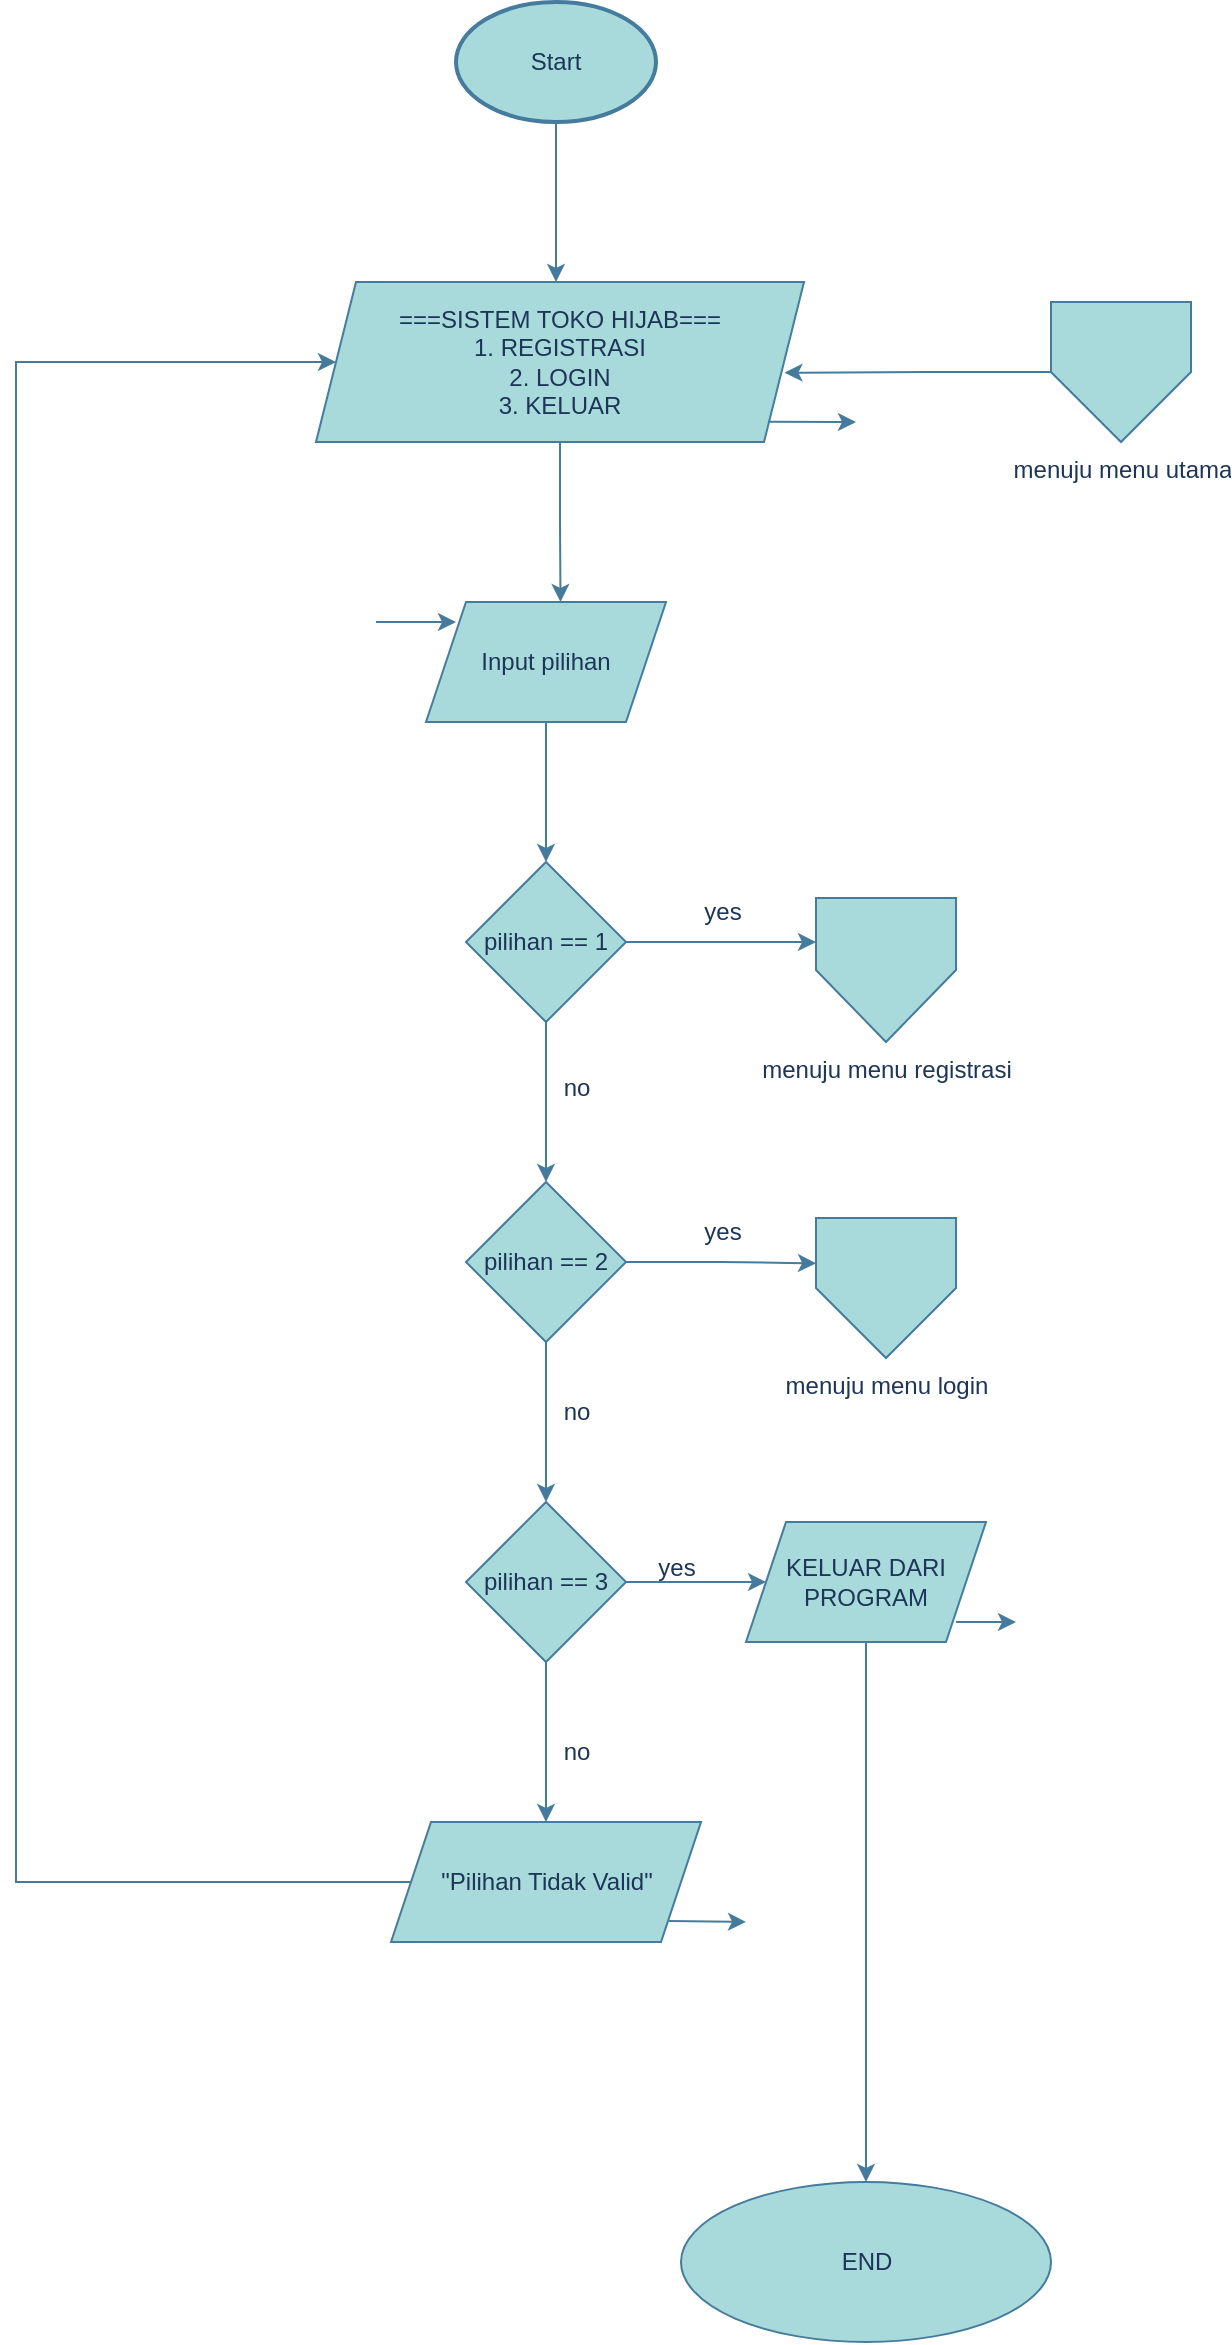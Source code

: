 <mxfile version="24.7.17" pages="13">
  <diagram id="C5RBs43oDa-KdzZeNtuy" name="MENU AWAL PROGRAM">
    <mxGraphModel dx="1674" dy="836" grid="1" gridSize="10" guides="1" tooltips="1" connect="1" arrows="1" fold="1" page="1" pageScale="1" pageWidth="10000" pageHeight="10000" math="0" shadow="0">
      <root>
        <mxCell id="WIyWlLk6GJQsqaUBKTNV-0" />
        <mxCell id="WIyWlLk6GJQsqaUBKTNV-1" parent="WIyWlLk6GJQsqaUBKTNV-0" />
        <mxCell id="5phwYaajYrJAopFq0ZLx-34" value="" style="edgeStyle=orthogonalEdgeStyle;rounded=0;orthogonalLoop=1;jettySize=auto;html=1;labelBackgroundColor=none;strokeColor=#457B9D;fontColor=default;" parent="WIyWlLk6GJQsqaUBKTNV-1" source="5phwYaajYrJAopFq0ZLx-35" edge="1">
          <mxGeometry relative="1" as="geometry">
            <mxPoint x="4440" y="190" as="targetPoint" />
          </mxGeometry>
        </mxCell>
        <mxCell id="5phwYaajYrJAopFq0ZLx-35" value="Start" style="strokeWidth=2;html=1;shape=mxgraph.flowchart.start_1;whiteSpace=wrap;labelBackgroundColor=none;fillColor=#A8DADC;strokeColor=#457B9D;fontColor=#1D3557;" parent="WIyWlLk6GJQsqaUBKTNV-1" vertex="1">
          <mxGeometry x="4390" y="50" width="100" height="60" as="geometry" />
        </mxCell>
        <mxCell id="5phwYaajYrJAopFq0ZLx-36" style="edgeStyle=orthogonalEdgeStyle;rounded=0;orthogonalLoop=1;jettySize=auto;html=1;exitX=0.5;exitY=1;exitDx=0;exitDy=0;labelBackgroundColor=none;strokeColor=#457B9D;fontColor=default;" parent="WIyWlLk6GJQsqaUBKTNV-1" source="5phwYaajYrJAopFq0ZLx-37" edge="1">
          <mxGeometry relative="1" as="geometry">
            <mxPoint x="4442.258" y="350" as="targetPoint" />
          </mxGeometry>
        </mxCell>
        <mxCell id="5phwYaajYrJAopFq0ZLx-37" value="===SISTEM TOKO HIJAB===&lt;div&gt;1. REGISTRASI&lt;/div&gt;&lt;div&gt;2. LOGIN&lt;/div&gt;&lt;div&gt;3. KELUAR&lt;/div&gt;" style="shape=parallelogram;perimeter=parallelogramPerimeter;whiteSpace=wrap;html=1;fixedSize=1;labelBackgroundColor=none;fillColor=#A8DADC;strokeColor=#457B9D;fontColor=#1D3557;" parent="WIyWlLk6GJQsqaUBKTNV-1" vertex="1">
          <mxGeometry x="4320" y="190" width="244" height="80" as="geometry" />
        </mxCell>
        <mxCell id="5phwYaajYrJAopFq0ZLx-38" value="" style="edgeStyle=orthogonalEdgeStyle;rounded=0;orthogonalLoop=1;jettySize=auto;html=1;labelBackgroundColor=none;strokeColor=#457B9D;fontColor=default;" parent="WIyWlLk6GJQsqaUBKTNV-1" source="5phwYaajYrJAopFq0ZLx-39" target="5phwYaajYrJAopFq0ZLx-42" edge="1">
          <mxGeometry relative="1" as="geometry" />
        </mxCell>
        <mxCell id="5phwYaajYrJAopFq0ZLx-39" value="Input pilihan" style="shape=parallelogram;perimeter=parallelogramPerimeter;whiteSpace=wrap;html=1;fixedSize=1;labelBackgroundColor=none;fillColor=#A8DADC;strokeColor=#457B9D;fontColor=#1D3557;" parent="WIyWlLk6GJQsqaUBKTNV-1" vertex="1">
          <mxGeometry x="4375" y="350" width="120" height="60" as="geometry" />
        </mxCell>
        <mxCell id="5phwYaajYrJAopFq0ZLx-41" value="" style="edgeStyle=orthogonalEdgeStyle;rounded=0;orthogonalLoop=1;jettySize=auto;html=1;labelBackgroundColor=none;strokeColor=#457B9D;fontColor=default;" parent="WIyWlLk6GJQsqaUBKTNV-1" source="5phwYaajYrJAopFq0ZLx-42" target="5phwYaajYrJAopFq0ZLx-46" edge="1">
          <mxGeometry relative="1" as="geometry" />
        </mxCell>
        <mxCell id="5phwYaajYrJAopFq0ZLx-42" value="pilihan == 1" style="rhombus;whiteSpace=wrap;html=1;labelBackgroundColor=none;fillColor=#A8DADC;strokeColor=#457B9D;fontColor=#1D3557;" parent="WIyWlLk6GJQsqaUBKTNV-1" vertex="1">
          <mxGeometry x="4395" y="480" width="80" height="80" as="geometry" />
        </mxCell>
        <mxCell id="5phwYaajYrJAopFq0ZLx-45" value="" style="edgeStyle=orthogonalEdgeStyle;rounded=0;orthogonalLoop=1;jettySize=auto;html=1;labelBackgroundColor=none;strokeColor=#457B9D;fontColor=default;" parent="WIyWlLk6GJQsqaUBKTNV-1" source="5phwYaajYrJAopFq0ZLx-46" target="5phwYaajYrJAopFq0ZLx-50" edge="1">
          <mxGeometry relative="1" as="geometry" />
        </mxCell>
        <mxCell id="5phwYaajYrJAopFq0ZLx-46" value="pilihan == 2" style="rhombus;whiteSpace=wrap;html=1;labelBackgroundColor=none;fillColor=#A8DADC;strokeColor=#457B9D;fontColor=#1D3557;" parent="WIyWlLk6GJQsqaUBKTNV-1" vertex="1">
          <mxGeometry x="4395" y="640" width="80" height="80" as="geometry" />
        </mxCell>
        <mxCell id="5phwYaajYrJAopFq0ZLx-48" value="" style="edgeStyle=orthogonalEdgeStyle;rounded=0;orthogonalLoop=1;jettySize=auto;html=1;labelBackgroundColor=none;strokeColor=#457B9D;fontColor=default;" parent="WIyWlLk6GJQsqaUBKTNV-1" source="5phwYaajYrJAopFq0ZLx-50" target="5phwYaajYrJAopFq0ZLx-52" edge="1">
          <mxGeometry relative="1" as="geometry" />
        </mxCell>
        <mxCell id="5phwYaajYrJAopFq0ZLx-49" value="" style="edgeStyle=orthogonalEdgeStyle;rounded=0;orthogonalLoop=1;jettySize=auto;html=1;labelBackgroundColor=none;strokeColor=#457B9D;fontColor=default;" parent="WIyWlLk6GJQsqaUBKTNV-1" source="5phwYaajYrJAopFq0ZLx-50" target="5phwYaajYrJAopFq0ZLx-54" edge="1">
          <mxGeometry relative="1" as="geometry" />
        </mxCell>
        <mxCell id="5phwYaajYrJAopFq0ZLx-50" value="pilihan == 3" style="rhombus;whiteSpace=wrap;html=1;labelBackgroundColor=none;fillColor=#A8DADC;strokeColor=#457B9D;fontColor=#1D3557;" parent="WIyWlLk6GJQsqaUBKTNV-1" vertex="1">
          <mxGeometry x="4395" y="800" width="80" height="80" as="geometry" />
        </mxCell>
        <mxCell id="5phwYaajYrJAopFq0ZLx-51" value="" style="edgeStyle=orthogonalEdgeStyle;rounded=0;orthogonalLoop=1;jettySize=auto;html=1;labelBackgroundColor=none;strokeColor=#457B9D;fontColor=default;" parent="WIyWlLk6GJQsqaUBKTNV-1" source="5phwYaajYrJAopFq0ZLx-52" target="5phwYaajYrJAopFq0ZLx-55" edge="1">
          <mxGeometry relative="1" as="geometry" />
        </mxCell>
        <mxCell id="5phwYaajYrJAopFq0ZLx-52" value="KELUAR DARI&lt;div&gt;PROGRAM&lt;/div&gt;" style="shape=parallelogram;perimeter=parallelogramPerimeter;whiteSpace=wrap;html=1;fixedSize=1;labelBackgroundColor=none;fillColor=#A8DADC;strokeColor=#457B9D;fontColor=#1D3557;" parent="WIyWlLk6GJQsqaUBKTNV-1" vertex="1">
          <mxGeometry x="4535" y="810" width="120" height="60" as="geometry" />
        </mxCell>
        <mxCell id="5phwYaajYrJAopFq0ZLx-53" style="edgeStyle=orthogonalEdgeStyle;rounded=0;orthogonalLoop=1;jettySize=auto;html=1;entryX=0;entryY=0.5;entryDx=0;entryDy=0;labelBackgroundColor=none;strokeColor=#457B9D;fontColor=default;" parent="WIyWlLk6GJQsqaUBKTNV-1" source="5phwYaajYrJAopFq0ZLx-54" target="5phwYaajYrJAopFq0ZLx-37" edge="1">
          <mxGeometry relative="1" as="geometry">
            <Array as="points">
              <mxPoint x="4170" y="990" />
              <mxPoint x="4170" y="230" />
            </Array>
          </mxGeometry>
        </mxCell>
        <mxCell id="5phwYaajYrJAopFq0ZLx-54" value="&quot;Pilihan Tidak Valid&quot;" style="shape=parallelogram;perimeter=parallelogramPerimeter;whiteSpace=wrap;html=1;fixedSize=1;labelBackgroundColor=none;fillColor=#A8DADC;strokeColor=#457B9D;fontColor=#1D3557;" parent="WIyWlLk6GJQsqaUBKTNV-1" vertex="1">
          <mxGeometry x="4357.5" y="960" width="155" height="60" as="geometry" />
        </mxCell>
        <mxCell id="5phwYaajYrJAopFq0ZLx-55" value="END" style="ellipse;whiteSpace=wrap;html=1;labelBackgroundColor=none;fillColor=#A8DADC;strokeColor=#457B9D;fontColor=#1D3557;" parent="WIyWlLk6GJQsqaUBKTNV-1" vertex="1">
          <mxGeometry x="4502.5" y="1140" width="185" height="80" as="geometry" />
        </mxCell>
        <mxCell id="5phwYaajYrJAopFq0ZLx-56" value="" style="edgeStyle=none;orthogonalLoop=1;jettySize=auto;html=1;rounded=0;exitX=0.897;exitY=0.824;exitDx=0;exitDy=0;exitPerimeter=0;labelBackgroundColor=none;strokeColor=#457B9D;fontColor=default;" parent="WIyWlLk6GJQsqaUBKTNV-1" source="5phwYaajYrJAopFq0ZLx-54" edge="1">
          <mxGeometry width="100" relative="1" as="geometry">
            <mxPoint x="4485" y="1010" as="sourcePoint" />
            <mxPoint x="4535" y="1010" as="targetPoint" />
            <Array as="points" />
          </mxGeometry>
        </mxCell>
        <mxCell id="5phwYaajYrJAopFq0ZLx-57" value="" style="edgeStyle=none;orthogonalLoop=1;jettySize=auto;html=1;rounded=0;labelBackgroundColor=none;strokeColor=#457B9D;fontColor=default;" parent="WIyWlLk6GJQsqaUBKTNV-1" edge="1">
          <mxGeometry width="100" relative="1" as="geometry">
            <mxPoint x="4640" y="860" as="sourcePoint" />
            <mxPoint x="4670" y="860" as="targetPoint" />
            <Array as="points" />
          </mxGeometry>
        </mxCell>
        <mxCell id="5phwYaajYrJAopFq0ZLx-58" value="" style="edgeStyle=none;orthogonalLoop=1;jettySize=auto;html=1;rounded=0;labelBackgroundColor=none;strokeColor=#457B9D;fontColor=default;" parent="WIyWlLk6GJQsqaUBKTNV-1" edge="1">
          <mxGeometry width="100" relative="1" as="geometry">
            <mxPoint x="4350" y="360" as="sourcePoint" />
            <mxPoint x="4390" y="360" as="targetPoint" />
            <Array as="points" />
          </mxGeometry>
        </mxCell>
        <mxCell id="5phwYaajYrJAopFq0ZLx-59" value="" style="edgeStyle=none;orthogonalLoop=1;jettySize=auto;html=1;rounded=0;exitX=0.93;exitY=0.873;exitDx=0;exitDy=0;exitPerimeter=0;labelBackgroundColor=none;strokeColor=#457B9D;fontColor=default;" parent="WIyWlLk6GJQsqaUBKTNV-1" source="5phwYaajYrJAopFq0ZLx-37" edge="1">
          <mxGeometry width="100" relative="1" as="geometry">
            <mxPoint x="4550" y="260" as="sourcePoint" />
            <mxPoint x="4590" y="260" as="targetPoint" />
            <Array as="points" />
          </mxGeometry>
        </mxCell>
        <mxCell id="5phwYaajYrJAopFq0ZLx-60" value="yes" style="text;html=1;align=center;verticalAlign=middle;resizable=0;points=[];autosize=1;strokeColor=none;fillColor=none;labelBackgroundColor=none;fontColor=#1D3557;" parent="WIyWlLk6GJQsqaUBKTNV-1" vertex="1">
          <mxGeometry x="4502.5" y="490" width="40" height="30" as="geometry" />
        </mxCell>
        <mxCell id="5phwYaajYrJAopFq0ZLx-61" value="no" style="text;html=1;align=center;verticalAlign=middle;resizable=0;points=[];autosize=1;strokeColor=none;fillColor=none;labelBackgroundColor=none;fontColor=#1D3557;" parent="WIyWlLk6GJQsqaUBKTNV-1" vertex="1">
          <mxGeometry x="4430" y="578" width="40" height="30" as="geometry" />
        </mxCell>
        <mxCell id="5phwYaajYrJAopFq0ZLx-62" value="yes" style="text;html=1;align=center;verticalAlign=middle;resizable=0;points=[];autosize=1;strokeColor=none;fillColor=none;labelBackgroundColor=none;fontColor=#1D3557;" parent="WIyWlLk6GJQsqaUBKTNV-1" vertex="1">
          <mxGeometry x="4502.5" y="650" width="40" height="30" as="geometry" />
        </mxCell>
        <mxCell id="5phwYaajYrJAopFq0ZLx-63" value="yes" style="text;html=1;align=center;verticalAlign=middle;resizable=0;points=[];autosize=1;strokeColor=none;fillColor=none;labelBackgroundColor=none;fontColor=#1D3557;" parent="WIyWlLk6GJQsqaUBKTNV-1" vertex="1">
          <mxGeometry x="4480" y="818" width="40" height="30" as="geometry" />
        </mxCell>
        <mxCell id="5phwYaajYrJAopFq0ZLx-64" value="no" style="text;html=1;align=center;verticalAlign=middle;resizable=0;points=[];autosize=1;strokeColor=none;fillColor=none;labelBackgroundColor=none;fontColor=#1D3557;" parent="WIyWlLk6GJQsqaUBKTNV-1" vertex="1">
          <mxGeometry x="4430" y="740" width="40" height="30" as="geometry" />
        </mxCell>
        <mxCell id="5phwYaajYrJAopFq0ZLx-65" value="no" style="text;html=1;align=center;verticalAlign=middle;resizable=0;points=[];autosize=1;strokeColor=none;fillColor=none;labelBackgroundColor=none;fontColor=#1D3557;" parent="WIyWlLk6GJQsqaUBKTNV-1" vertex="1">
          <mxGeometry x="4430" y="910" width="40" height="30" as="geometry" />
        </mxCell>
        <mxCell id="LlYO2HXGiq_VZmoscZ3h-0" value="menuju menu registrasi" style="verticalLabelPosition=bottom;verticalAlign=top;html=1;shape=offPageConnector;rounded=0;size=0.5;labelBackgroundColor=none;fillColor=#A8DADC;strokeColor=#457B9D;fontColor=#1D3557;" parent="WIyWlLk6GJQsqaUBKTNV-1" vertex="1">
          <mxGeometry x="4570" y="498" width="70" height="72" as="geometry" />
        </mxCell>
        <mxCell id="LlYO2HXGiq_VZmoscZ3h-1" style="edgeStyle=orthogonalEdgeStyle;rounded=0;orthogonalLoop=1;jettySize=auto;html=1;labelBackgroundColor=none;strokeColor=#457B9D;fontColor=default;" parent="WIyWlLk6GJQsqaUBKTNV-1" source="5phwYaajYrJAopFq0ZLx-42" edge="1">
          <mxGeometry relative="1" as="geometry">
            <mxPoint x="4570" y="520" as="targetPoint" />
          </mxGeometry>
        </mxCell>
        <mxCell id="LlYO2HXGiq_VZmoscZ3h-2" value="menuju menu login" style="verticalLabelPosition=bottom;verticalAlign=top;html=1;shape=offPageConnector;rounded=0;size=0.5;labelBackgroundColor=none;fillColor=#A8DADC;strokeColor=#457B9D;fontColor=#1D3557;" parent="WIyWlLk6GJQsqaUBKTNV-1" vertex="1">
          <mxGeometry x="4570" y="658" width="70" height="70" as="geometry" />
        </mxCell>
        <mxCell id="LlYO2HXGiq_VZmoscZ3h-5" style="edgeStyle=orthogonalEdgeStyle;rounded=0;orthogonalLoop=1;jettySize=auto;html=1;entryX=0;entryY=0.324;entryDx=0;entryDy=0;entryPerimeter=0;labelBackgroundColor=none;strokeColor=#457B9D;fontColor=default;" parent="WIyWlLk6GJQsqaUBKTNV-1" source="5phwYaajYrJAopFq0ZLx-46" target="LlYO2HXGiq_VZmoscZ3h-2" edge="1">
          <mxGeometry relative="1" as="geometry" />
        </mxCell>
        <mxCell id="TqQacnxhKxSKXc91nx9h-1" style="edgeStyle=orthogonalEdgeStyle;rounded=0;orthogonalLoop=1;jettySize=auto;html=1;entryX=0.96;entryY=0.567;entryDx=0;entryDy=0;entryPerimeter=0;labelBackgroundColor=none;strokeColor=#457B9D;fontColor=default;" parent="WIyWlLk6GJQsqaUBKTNV-1" source="TqQacnxhKxSKXc91nx9h-0" target="5phwYaajYrJAopFq0ZLx-37" edge="1">
          <mxGeometry relative="1" as="geometry">
            <mxPoint x="4570" y="235" as="targetPoint" />
          </mxGeometry>
        </mxCell>
        <mxCell id="TqQacnxhKxSKXc91nx9h-0" value="menuju menu utama" style="verticalLabelPosition=bottom;verticalAlign=top;html=1;shape=offPageConnector;rounded=0;size=0.5;labelBackgroundColor=none;fillColor=#A8DADC;strokeColor=#457B9D;fontColor=#1D3557;" parent="WIyWlLk6GJQsqaUBKTNV-1" vertex="1">
          <mxGeometry x="4687.5" y="200" width="70" height="70" as="geometry" />
        </mxCell>
      </root>
    </mxGraphModel>
  </diagram>
  <diagram id="DjBJrkyq7-BjzB6Wob01" name="REGISTRASI">
    <mxGraphModel dx="1674" dy="836" grid="1" gridSize="10" guides="1" tooltips="1" connect="1" arrows="1" fold="1" page="1" pageScale="1" pageWidth="10000" pageHeight="10000" math="0" shadow="0">
      <root>
        <mxCell id="0" />
        <mxCell id="1" parent="0" />
        <mxCell id="PJooQ1oDVfFskSrL25mj-2" style="edgeStyle=orthogonalEdgeStyle;rounded=0;orthogonalLoop=1;jettySize=auto;html=1;labelBackgroundColor=none;strokeColor=#457B9D;fontColor=default;" parent="1" source="PJooQ1oDVfFskSrL25mj-3" target="PJooQ1oDVfFskSrL25mj-5" edge="1">
          <mxGeometry relative="1" as="geometry" />
        </mxCell>
        <mxCell id="PJooQ1oDVfFskSrL25mj-3" value="&quot;===REGISTRASI===&lt;div&gt;Username :&lt;/div&gt;&lt;div&gt;Password :&lt;span style=&quot;background-color: initial;&quot;&gt;&quot;&lt;/span&gt;&lt;/div&gt;" style="shape=parallelogram;perimeter=parallelogramPerimeter;whiteSpace=wrap;html=1;fixedSize=1;labelBackgroundColor=none;fillColor=#A8DADC;strokeColor=#457B9D;fontColor=#1D3557;" parent="1" vertex="1">
          <mxGeometry x="2096" y="190" width="236" height="70" as="geometry" />
        </mxCell>
        <mxCell id="PJooQ1oDVfFskSrL25mj-4" style="edgeStyle=orthogonalEdgeStyle;rounded=0;orthogonalLoop=1;jettySize=auto;html=1;entryX=0.5;entryY=0;entryDx=0;entryDy=0;labelBackgroundColor=none;strokeColor=#457B9D;fontColor=default;" parent="1" source="PJooQ1oDVfFskSrL25mj-5" target="PJooQ1oDVfFskSrL25mj-8" edge="1">
          <mxGeometry relative="1" as="geometry" />
        </mxCell>
        <mxCell id="PJooQ1oDVfFskSrL25mj-5" value="Input Username dan Password" style="shape=parallelogram;perimeter=parallelogramPerimeter;whiteSpace=wrap;html=1;fixedSize=1;labelBackgroundColor=none;fillColor=#A8DADC;strokeColor=#457B9D;fontColor=#1D3557;" parent="1" vertex="1">
          <mxGeometry x="2140" y="350" width="148" height="50" as="geometry" />
        </mxCell>
        <mxCell id="PJooQ1oDVfFskSrL25mj-6" style="edgeStyle=orthogonalEdgeStyle;rounded=0;orthogonalLoop=1;jettySize=auto;html=1;entryX=0.5;entryY=0;entryDx=0;entryDy=0;labelBackgroundColor=none;strokeColor=#457B9D;fontColor=default;" parent="1" source="PJooQ1oDVfFskSrL25mj-8" target="PJooQ1oDVfFskSrL25mj-10" edge="1">
          <mxGeometry relative="1" as="geometry" />
        </mxCell>
        <mxCell id="PJooQ1oDVfFskSrL25mj-7" style="edgeStyle=orthogonalEdgeStyle;rounded=0;orthogonalLoop=1;jettySize=auto;html=1;labelBackgroundColor=none;strokeColor=#457B9D;fontColor=default;" parent="1" source="PJooQ1oDVfFskSrL25mj-8" target="PJooQ1oDVfFskSrL25mj-12" edge="1">
          <mxGeometry relative="1" as="geometry" />
        </mxCell>
        <mxCell id="PJooQ1oDVfFskSrL25mj-8" value="username not in users" style="rhombus;whiteSpace=wrap;html=1;labelBackgroundColor=none;fillColor=#A8DADC;strokeColor=#457B9D;fontColor=#1D3557;" parent="1" vertex="1">
          <mxGeometry x="2161" y="455" width="106" height="100" as="geometry" />
        </mxCell>
        <mxCell id="PJooQ1oDVfFskSrL25mj-9" style="edgeStyle=orthogonalEdgeStyle;rounded=0;orthogonalLoop=1;jettySize=auto;html=1;labelBackgroundColor=none;strokeColor=#457B9D;fontColor=default;" parent="1" source="PJooQ1oDVfFskSrL25mj-10" target="rnbkrPLHTupXGMAgiwtz-1" edge="1">
          <mxGeometry relative="1" as="geometry">
            <Array as="points">
              <mxPoint x="2369" y="1010" />
            </Array>
            <mxPoint x="2270" y="1010" as="targetPoint" />
          </mxGeometry>
        </mxCell>
        <mxCell id="PJooQ1oDVfFskSrL25mj-10" value="&quot;Registrasi berhasil {username} telah ditambahkan sebagai pengguna biasa.&quot;" style="shape=parallelogram;perimeter=parallelogramPerimeter;whiteSpace=wrap;html=1;fixedSize=1;labelBackgroundColor=none;fillColor=#A8DADC;strokeColor=#457B9D;fontColor=#1D3557;" parent="1" vertex="1">
          <mxGeometry x="2300" y="580" width="138" height="95" as="geometry" />
        </mxCell>
        <mxCell id="PJooQ1oDVfFskSrL25mj-11" style="edgeStyle=orthogonalEdgeStyle;rounded=0;orthogonalLoop=1;jettySize=auto;html=1;entryX=0;entryY=0.25;entryDx=0;entryDy=0;labelBackgroundColor=none;strokeColor=#457B9D;fontColor=default;" parent="1" source="PJooQ1oDVfFskSrL25mj-12" target="rnbkrPLHTupXGMAgiwtz-1" edge="1">
          <mxGeometry relative="1" as="geometry">
            <Array as="points">
              <mxPoint x="2054" y="1010" />
            </Array>
            <mxPoint x="2170" y="1010" as="targetPoint" />
          </mxGeometry>
        </mxCell>
        <mxCell id="PJooQ1oDVfFskSrL25mj-12" value="&quot;Username telah terdaftar!!&quot;" style="shape=parallelogram;perimeter=parallelogramPerimeter;whiteSpace=wrap;html=1;fixedSize=1;labelBackgroundColor=none;fillColor=#A8DADC;strokeColor=#457B9D;fontColor=#1D3557;" parent="1" vertex="1">
          <mxGeometry x="1990" y="595" width="128" height="65" as="geometry" />
        </mxCell>
        <mxCell id="PJooQ1oDVfFskSrL25mj-13" value="yes" style="text;html=1;align=center;verticalAlign=middle;resizable=0;points=[];autosize=1;strokeColor=none;fillColor=none;labelBackgroundColor=none;fontColor=#1D3557;" parent="1" vertex="1">
          <mxGeometry x="2292" y="480" width="40" height="30" as="geometry" />
        </mxCell>
        <mxCell id="PJooQ1oDVfFskSrL25mj-14" value="no" style="text;html=1;align=center;verticalAlign=middle;resizable=0;points=[];autosize=1;strokeColor=none;fillColor=none;labelBackgroundColor=none;fontColor=#1D3557;" parent="1" vertex="1">
          <mxGeometry x="2100" y="480" width="40" height="30" as="geometry" />
        </mxCell>
        <mxCell id="PJooQ1oDVfFskSrL25mj-15" value="" style="edgeStyle=none;orthogonalLoop=1;jettySize=auto;html=1;rounded=0;entryX=0.086;entryY=0.204;entryDx=0;entryDy=0;entryPerimeter=0;labelBackgroundColor=none;strokeColor=#457B9D;fontColor=default;" parent="1" target="PJooQ1oDVfFskSrL25mj-5" edge="1">
          <mxGeometry width="100" relative="1" as="geometry">
            <mxPoint x="2100" y="360" as="sourcePoint" />
            <mxPoint x="2150" y="360" as="targetPoint" />
            <Array as="points" />
          </mxGeometry>
        </mxCell>
        <mxCell id="PJooQ1oDVfFskSrL25mj-16" value="" style="edgeStyle=none;orthogonalLoop=1;jettySize=auto;html=1;rounded=0;labelBackgroundColor=none;strokeColor=#457B9D;fontColor=default;" parent="1" edge="1">
          <mxGeometry width="100" relative="1" as="geometry">
            <mxPoint x="2420" y="670" as="sourcePoint" />
            <mxPoint x="2470" y="670" as="targetPoint" />
            <Array as="points" />
          </mxGeometry>
        </mxCell>
        <mxCell id="PJooQ1oDVfFskSrL25mj-17" value="" style="edgeStyle=none;orthogonalLoop=1;jettySize=auto;html=1;rounded=0;labelBackgroundColor=none;strokeColor=#457B9D;fontColor=default;" parent="1" edge="1">
          <mxGeometry width="100" relative="1" as="geometry">
            <mxPoint x="2100" y="650" as="sourcePoint" />
            <mxPoint x="2146" y="650" as="targetPoint" />
            <Array as="points" />
          </mxGeometry>
        </mxCell>
        <mxCell id="PJooQ1oDVfFskSrL25mj-18" value="" style="edgeStyle=none;orthogonalLoop=1;jettySize=auto;html=1;rounded=0;exitX=0.928;exitY=0.857;exitDx=0;exitDy=0;exitPerimeter=0;labelBackgroundColor=none;strokeColor=#457B9D;fontColor=default;" parent="1" source="PJooQ1oDVfFskSrL25mj-3" edge="1">
          <mxGeometry width="100" relative="1" as="geometry">
            <mxPoint x="2320" y="250" as="sourcePoint" />
            <mxPoint x="2370" y="250" as="targetPoint" />
            <Array as="points" />
          </mxGeometry>
        </mxCell>
        <mxCell id="QiunEthNeKnu8ZPFyBZm-2" style="edgeStyle=orthogonalEdgeStyle;rounded=0;orthogonalLoop=1;jettySize=auto;html=1;entryX=0.5;entryY=0;entryDx=0;entryDy=0;labelBackgroundColor=none;strokeColor=#457B9D;fontColor=default;" parent="1" source="QiunEthNeKnu8ZPFyBZm-1" target="PJooQ1oDVfFskSrL25mj-3" edge="1">
          <mxGeometry relative="1" as="geometry">
            <Array as="points">
              <mxPoint x="2214" y="90" />
            </Array>
          </mxGeometry>
        </mxCell>
        <mxCell id="QiunEthNeKnu8ZPFyBZm-1" value="menuju menu registrasi" style="verticalLabelPosition=bottom;verticalAlign=top;html=1;shape=offPageConnector;rounded=0;size=0.5;labelBackgroundColor=none;fillColor=#A8DADC;strokeColor=#457B9D;fontColor=#1D3557;" parent="1" vertex="1">
          <mxGeometry x="2080" y="70" width="60" height="60" as="geometry" />
        </mxCell>
        <mxCell id="rnbkrPLHTupXGMAgiwtz-1" value="menuju menu utama" style="verticalLabelPosition=bottom;verticalAlign=top;html=1;shape=offPageConnector;rounded=0;size=0.5;labelBackgroundColor=none;fillColor=#A8DADC;strokeColor=#457B9D;fontColor=#1D3557;" parent="1" vertex="1">
          <mxGeometry x="2177" y="990" width="90" height="80" as="geometry" />
        </mxCell>
      </root>
    </mxGraphModel>
  </diagram>
  <diagram id="g41-ta96Ejg5OIZuQoy7" name="LOGIN">
    <mxGraphModel dx="1674" dy="836" grid="1" gridSize="10" guides="1" tooltips="1" connect="1" arrows="1" fold="1" page="1" pageScale="1" pageWidth="10000" pageHeight="10000" math="0" shadow="0">
      <root>
        <mxCell id="0" />
        <mxCell id="1" parent="0" />
        <mxCell id="XbiPUpFclEcvymlWGf4w-1" style="edgeStyle=orthogonalEdgeStyle;rounded=0;orthogonalLoop=1;jettySize=auto;html=1;labelBackgroundColor=none;strokeColor=#457B9D;fontColor=default;" parent="1" source="XbiPUpFclEcvymlWGf4w-2" target="XbiPUpFclEcvymlWGf4w-4" edge="1">
          <mxGeometry relative="1" as="geometry" />
        </mxCell>
        <mxCell id="XbiPUpFclEcvymlWGf4w-2" value="&quot;===LOGIN===&lt;div&gt;Username :&lt;/div&gt;&lt;div&gt;Password : &quot;&lt;/div&gt;" style="shape=parallelogram;perimeter=parallelogramPerimeter;whiteSpace=wrap;html=1;fixedSize=1;labelBackgroundColor=none;fillColor=#A8DADC;strokeColor=#457B9D;fontColor=#1D3557;" parent="1" vertex="1">
          <mxGeometry x="365" y="310" width="120" height="60" as="geometry" />
        </mxCell>
        <mxCell id="XbiPUpFclEcvymlWGf4w-3" value="" style="edgeStyle=orthogonalEdgeStyle;rounded=0;orthogonalLoop=1;jettySize=auto;html=1;labelBackgroundColor=none;strokeColor=#457B9D;fontColor=default;" parent="1" source="XbiPUpFclEcvymlWGf4w-4" target="XbiPUpFclEcvymlWGf4w-7" edge="1">
          <mxGeometry relative="1" as="geometry" />
        </mxCell>
        <mxCell id="XbiPUpFclEcvymlWGf4w-4" value="Input Username dan Password" style="shape=parallelogram;perimeter=parallelogramPerimeter;whiteSpace=wrap;html=1;fixedSize=1;labelBackgroundColor=none;fillColor=#A8DADC;strokeColor=#457B9D;fontColor=#1D3557;" parent="1" vertex="1">
          <mxGeometry x="355" y="450" width="140" height="55" as="geometry" />
        </mxCell>
        <mxCell id="XbiPUpFclEcvymlWGf4w-5" style="edgeStyle=orthogonalEdgeStyle;rounded=0;orthogonalLoop=1;jettySize=auto;html=1;labelBackgroundColor=none;strokeColor=#457B9D;fontColor=default;" parent="1" source="XbiPUpFclEcvymlWGf4w-7" target="XbiPUpFclEcvymlWGf4w-9" edge="1">
          <mxGeometry relative="1" as="geometry" />
        </mxCell>
        <mxCell id="XbiPUpFclEcvymlWGf4w-6" style="edgeStyle=orthogonalEdgeStyle;rounded=0;orthogonalLoop=1;jettySize=auto;html=1;labelBackgroundColor=none;strokeColor=#457B9D;fontColor=default;" parent="1" source="XbiPUpFclEcvymlWGf4w-7" target="XbiPUpFclEcvymlWGf4w-12" edge="1">
          <mxGeometry relative="1" as="geometry" />
        </mxCell>
        <mxCell id="XbiPUpFclEcvymlWGf4w-7" value="Username&lt;div&gt;&amp;nbsp;dan Password&amp;nbsp;&lt;/div&gt;&lt;div&gt;in users&lt;/div&gt;" style="rhombus;whiteSpace=wrap;html=1;labelBackgroundColor=none;fillColor=#A8DADC;strokeColor=#457B9D;fontColor=#1D3557;" parent="1" vertex="1">
          <mxGeometry x="378" y="582.5" width="95" height="87.5" as="geometry" />
        </mxCell>
        <mxCell id="XbiPUpFclEcvymlWGf4w-8" value="" style="edgeStyle=orthogonalEdgeStyle;rounded=0;orthogonalLoop=1;jettySize=auto;html=1;labelBackgroundColor=none;strokeColor=#457B9D;fontColor=default;" parent="1" source="XbiPUpFclEcvymlWGf4w-9" edge="1">
          <mxGeometry relative="1" as="geometry">
            <mxPoint x="265" y="800" as="targetPoint" />
          </mxGeometry>
        </mxCell>
        <mxCell id="XbiPUpFclEcvymlWGf4w-9" value="&quot;Login gagal!! Username atau password salah.&quot;" style="shape=parallelogram;perimeter=parallelogramPerimeter;whiteSpace=wrap;html=1;fixedSize=1;labelBackgroundColor=none;fillColor=#A8DADC;strokeColor=#457B9D;fontColor=#1D3557;" parent="1" vertex="1">
          <mxGeometry x="205" y="690" width="120" height="60" as="geometry" />
        </mxCell>
        <mxCell id="XbiPUpFclEcvymlWGf4w-10" style="edgeStyle=orthogonalEdgeStyle;rounded=0;orthogonalLoop=1;jettySize=auto;html=1;entryX=0.5;entryY=0;entryDx=0;entryDy=0;labelBackgroundColor=none;strokeColor=#457B9D;fontColor=default;" parent="1" source="XbiPUpFclEcvymlWGf4w-12" target="XbiPUpFclEcvymlWGf4w-21" edge="1">
          <mxGeometry relative="1" as="geometry" />
        </mxCell>
        <mxCell id="XbiPUpFclEcvymlWGf4w-11" style="edgeStyle=orthogonalEdgeStyle;rounded=0;orthogonalLoop=1;jettySize=auto;html=1;labelBackgroundColor=none;strokeColor=#457B9D;fontColor=default;" parent="1" source="XbiPUpFclEcvymlWGf4w-12" target="XbiPUpFclEcvymlWGf4w-22" edge="1">
          <mxGeometry relative="1" as="geometry" />
        </mxCell>
        <mxCell id="XbiPUpFclEcvymlWGf4w-12" value="role == admin" style="rhombus;whiteSpace=wrap;html=1;labelBackgroundColor=none;fillColor=#A8DADC;strokeColor=#457B9D;fontColor=#1D3557;" parent="1" vertex="1">
          <mxGeometry x="520" y="690" width="90" height="80" as="geometry" />
        </mxCell>
        <mxCell id="XbiPUpFclEcvymlWGf4w-13" value="yes" style="text;html=1;align=center;verticalAlign=middle;resizable=0;points=[];autosize=1;strokeColor=none;fillColor=none;labelBackgroundColor=none;fontColor=#1D3557;" parent="1" vertex="1">
          <mxGeometry x="490" y="600" width="40" height="30" as="geometry" />
        </mxCell>
        <mxCell id="XbiPUpFclEcvymlWGf4w-14" value="no" style="text;html=1;align=center;verticalAlign=middle;resizable=0;points=[];autosize=1;strokeColor=none;fillColor=none;labelBackgroundColor=none;fontColor=#1D3557;" parent="1" vertex="1">
          <mxGeometry x="325" y="600" width="40" height="30" as="geometry" />
        </mxCell>
        <mxCell id="XbiPUpFclEcvymlWGf4w-15" value="" style="edgeStyle=none;orthogonalLoop=1;jettySize=auto;html=1;rounded=0;labelBackgroundColor=none;strokeColor=#457B9D;fontColor=default;" parent="1" edge="1">
          <mxGeometry width="100" relative="1" as="geometry">
            <mxPoint x="470" y="360" as="sourcePoint" />
            <mxPoint x="520" y="360" as="targetPoint" />
            <Array as="points" />
          </mxGeometry>
        </mxCell>
        <mxCell id="XbiPUpFclEcvymlWGf4w-16" value="" style="edgeStyle=none;orthogonalLoop=1;jettySize=auto;html=1;rounded=0;labelBackgroundColor=none;strokeColor=#457B9D;fontColor=default;" parent="1" edge="1">
          <mxGeometry width="100" relative="1" as="geometry">
            <mxPoint x="320" y="460" as="sourcePoint" />
            <mxPoint x="370" y="460" as="targetPoint" />
            <Array as="points" />
          </mxGeometry>
        </mxCell>
        <mxCell id="XbiPUpFclEcvymlWGf4w-17" value="" style="edgeStyle=none;orthogonalLoop=1;jettySize=auto;html=1;rounded=0;labelBackgroundColor=none;strokeColor=#457B9D;fontColor=default;" parent="1" edge="1">
          <mxGeometry width="100" relative="1" as="geometry">
            <mxPoint x="310" y="740" as="sourcePoint" />
            <mxPoint x="355" y="740" as="targetPoint" />
            <Array as="points" />
          </mxGeometry>
        </mxCell>
        <mxCell id="XbiPUpFclEcvymlWGf4w-18" value="yes" style="text;html=1;align=center;verticalAlign=middle;resizable=0;points=[];autosize=1;strokeColor=none;fillColor=none;labelBackgroundColor=none;fontColor=#1D3557;" parent="1" vertex="1">
          <mxGeometry x="640" y="708" width="40" height="30" as="geometry" />
        </mxCell>
        <mxCell id="XbiPUpFclEcvymlWGf4w-19" value="no" style="text;html=1;align=center;verticalAlign=middle;resizable=0;points=[];autosize=1;strokeColor=none;fillColor=none;labelBackgroundColor=none;fontColor=#1D3557;" parent="1" vertex="1">
          <mxGeometry x="455" y="708" width="40" height="30" as="geometry" />
        </mxCell>
        <mxCell id="XbiPUpFclEcvymlWGf4w-21" value="menuju menu admin" style="verticalLabelPosition=bottom;verticalAlign=top;html=1;shape=offPageConnector;rounded=0;size=0.5;labelBackgroundColor=none;fillColor=#A8DADC;strokeColor=#457B9D;fontColor=#1D3557;" parent="1" vertex="1">
          <mxGeometry x="690" y="810" width="60" height="60" as="geometry" />
        </mxCell>
        <mxCell id="XbiPUpFclEcvymlWGf4w-22" value="menuju menu pengguna" style="verticalLabelPosition=bottom;verticalAlign=top;html=1;shape=offPageConnector;rounded=0;size=0.5;labelBackgroundColor=none;fillColor=#A8DADC;strokeColor=#457B9D;fontColor=#1D3557;" parent="1" vertex="1">
          <mxGeometry x="395.5" y="810" width="60" height="60" as="geometry" />
        </mxCell>
        <mxCell id="8PCwC5TCbuWrysxecsGB-2" value="" style="edgeStyle=orthogonalEdgeStyle;rounded=0;orthogonalLoop=1;jettySize=auto;html=1;labelBackgroundColor=none;strokeColor=#457B9D;fontColor=default;" parent="1" source="8PCwC5TCbuWrysxecsGB-1" target="XbiPUpFclEcvymlWGf4w-2" edge="1">
          <mxGeometry relative="1" as="geometry" />
        </mxCell>
        <mxCell id="8PCwC5TCbuWrysxecsGB-1" value="menuju menu login" style="verticalLabelPosition=bottom;verticalAlign=top;html=1;shape=offPageConnector;rounded=0;size=0.5;labelBackgroundColor=none;fillColor=#A8DADC;strokeColor=#457B9D;fontColor=#1D3557;" parent="1" vertex="1">
          <mxGeometry x="220" y="310" width="60" height="60" as="geometry" />
        </mxCell>
        <mxCell id="KdqgnMMCnT5IrsHZiPo5-1" value="menuju menu utama" style="verticalLabelPosition=bottom;verticalAlign=top;html=1;shape=offPageConnector;rounded=0;size=0.5;labelBackgroundColor=none;fillColor=#A8DADC;strokeColor=#457B9D;fontColor=#1D3557;" parent="1" vertex="1">
          <mxGeometry x="235" y="800" width="60" height="60" as="geometry" />
        </mxCell>
      </root>
    </mxGraphModel>
  </diagram>
  <diagram id="Nvxr0uQM_A1apU52VLCD" name="1-ADMIN">
    <mxGraphModel dx="1234" dy="703" grid="1" gridSize="10" guides="1" tooltips="1" connect="1" arrows="1" fold="1" page="1" pageScale="1" pageWidth="10000" pageHeight="10000" math="0" shadow="0">
      <root>
        <mxCell id="0" />
        <mxCell id="1" parent="0" />
        <mxCell id="xUulOhPRExVSa5b5DJ8v-3" value="" style="edgeStyle=orthogonalEdgeStyle;rounded=0;orthogonalLoop=1;jettySize=auto;html=1;labelBackgroundColor=none;strokeColor=#457B9D;fontColor=default;" parent="1" source="xUulOhPRExVSa5b5DJ8v-1" edge="1">
          <mxGeometry relative="1" as="geometry">
            <mxPoint x="820" y="205" as="targetPoint" />
          </mxGeometry>
        </mxCell>
        <mxCell id="xUulOhPRExVSa5b5DJ8v-1" value="menuju menu admin" style="verticalLabelPosition=bottom;verticalAlign=top;html=1;shape=offPageConnector;rounded=0;size=0.5;labelBackgroundColor=none;fillColor=#A8DADC;strokeColor=#457B9D;fontColor=#1D3557;" parent="1" vertex="1">
          <mxGeometry x="570" y="160" width="110" height="90" as="geometry" />
        </mxCell>
        <mxCell id="tPYfotcpgEPSWQoq-HbK-1" style="edgeStyle=orthogonalEdgeStyle;rounded=0;orthogonalLoop=1;jettySize=auto;html=1;entryX=0.5;entryY=0;entryDx=0;entryDy=0;labelBackgroundColor=none;strokeColor=#457B9D;fontColor=default;" parent="1" source="tPYfotcpgEPSWQoq-HbK-2" target="tPYfotcpgEPSWQoq-HbK-4" edge="1">
          <mxGeometry relative="1" as="geometry" />
        </mxCell>
        <mxCell id="tPYfotcpgEPSWQoq-HbK-2" value="&quot;===MENU ADMIN===&lt;div&gt;1. TAMBAHKAN PRODUK&lt;/div&gt;&lt;div&gt;2. TAMPILKAN PRODUK&lt;/div&gt;&lt;div&gt;3.TAMBAHKAN AKUN ADMIN&lt;/div&gt;&lt;div&gt;4. TAMPILKAN DAFTAR PENGUNJUNG&lt;/div&gt;&lt;div&gt;5.HAPUS AKUN PENGUNJUNG&lt;/div&gt;&lt;div&gt;6. UBAH PRODUK&lt;/div&gt;&lt;div&gt;7. HAPUS PRODUK&lt;/div&gt;&lt;div&gt;8. LIHAT KRITIK/SARAN&amp;nbsp;&lt;/div&gt;&lt;div&gt;9. KELUAR&quot;&lt;/div&gt;" style="shape=parallelogram;perimeter=parallelogramPerimeter;whiteSpace=wrap;html=1;fixedSize=1;labelBackgroundColor=none;fillColor=#A8DADC;strokeColor=#457B9D;fontColor=#1D3557;" parent="1" vertex="1">
          <mxGeometry x="810" y="120" width="260" height="140" as="geometry" />
        </mxCell>
        <mxCell id="tPYfotcpgEPSWQoq-HbK-3" value="" style="edgeStyle=none;orthogonalLoop=1;jettySize=auto;html=1;rounded=0;exitX=0.928;exitY=0.907;exitDx=0;exitDy=0;exitPerimeter=0;labelBackgroundColor=none;strokeColor=#457B9D;fontColor=default;" parent="1" source="tPYfotcpgEPSWQoq-HbK-2" edge="1">
          <mxGeometry width="100" relative="1" as="geometry">
            <mxPoint x="1140" y="260" as="sourcePoint" />
            <mxPoint x="1110" y="247" as="targetPoint" />
            <Array as="points" />
          </mxGeometry>
        </mxCell>
        <mxCell id="tPYfotcpgEPSWQoq-HbK-7" value="" style="edgeStyle=orthogonalEdgeStyle;rounded=0;orthogonalLoop=1;jettySize=auto;html=1;labelBackgroundColor=none;strokeColor=#457B9D;fontColor=default;" parent="1" source="tPYfotcpgEPSWQoq-HbK-4" target="tPYfotcpgEPSWQoq-HbK-6" edge="1">
          <mxGeometry relative="1" as="geometry" />
        </mxCell>
        <mxCell id="tPYfotcpgEPSWQoq-HbK-4" value="Input pilihan_admin" style="shape=parallelogram;perimeter=parallelogramPerimeter;whiteSpace=wrap;html=1;fixedSize=1;labelBackgroundColor=none;fillColor=#A8DADC;strokeColor=#457B9D;fontColor=#1D3557;" parent="1" vertex="1">
          <mxGeometry x="855" y="350" width="170" height="60" as="geometry" />
        </mxCell>
        <mxCell id="tPYfotcpgEPSWQoq-HbK-5" value="" style="edgeStyle=none;orthogonalLoop=1;jettySize=auto;html=1;rounded=0;exitX=0.928;exitY=0.907;exitDx=0;exitDy=0;exitPerimeter=0;labelBackgroundColor=none;strokeColor=#457B9D;fontColor=default;" parent="1" edge="1">
          <mxGeometry width="100" relative="1" as="geometry">
            <mxPoint x="826" y="360" as="sourcePoint" />
            <mxPoint x="870" y="360" as="targetPoint" />
            <Array as="points" />
          </mxGeometry>
        </mxCell>
        <mxCell id="tPYfotcpgEPSWQoq-HbK-13" value="" style="edgeStyle=orthogonalEdgeStyle;rounded=0;orthogonalLoop=1;jettySize=auto;html=1;labelBackgroundColor=none;strokeColor=#457B9D;fontColor=default;" parent="1" source="tPYfotcpgEPSWQoq-HbK-6" target="tPYfotcpgEPSWQoq-HbK-8" edge="1">
          <mxGeometry relative="1" as="geometry" />
        </mxCell>
        <mxCell id="tPYfotcpgEPSWQoq-HbK-29" value="" style="edgeStyle=orthogonalEdgeStyle;rounded=0;orthogonalLoop=1;jettySize=auto;html=1;labelBackgroundColor=none;strokeColor=#457B9D;fontColor=default;" parent="1" source="tPYfotcpgEPSWQoq-HbK-6" target="tPYfotcpgEPSWQoq-HbK-23" edge="1">
          <mxGeometry relative="1" as="geometry" />
        </mxCell>
        <mxCell id="tPYfotcpgEPSWQoq-HbK-6" value="pilihann_admin == 1" style="rhombus;whiteSpace=wrap;html=1;labelBackgroundColor=none;fillColor=#A8DADC;strokeColor=#457B9D;fontColor=#1D3557;" parent="1" vertex="1">
          <mxGeometry x="867.5" y="490" width="145" height="100" as="geometry" />
        </mxCell>
        <mxCell id="tPYfotcpgEPSWQoq-HbK-14" value="" style="edgeStyle=orthogonalEdgeStyle;rounded=0;orthogonalLoop=1;jettySize=auto;html=1;labelBackgroundColor=none;strokeColor=#457B9D;fontColor=default;" parent="1" source="tPYfotcpgEPSWQoq-HbK-8" target="tPYfotcpgEPSWQoq-HbK-9" edge="1">
          <mxGeometry relative="1" as="geometry" />
        </mxCell>
        <mxCell id="tPYfotcpgEPSWQoq-HbK-30" value="" style="edgeStyle=orthogonalEdgeStyle;rounded=0;orthogonalLoop=1;jettySize=auto;html=1;labelBackgroundColor=none;strokeColor=#457B9D;fontColor=default;" parent="1" source="tPYfotcpgEPSWQoq-HbK-8" target="tPYfotcpgEPSWQoq-HbK-24" edge="1">
          <mxGeometry relative="1" as="geometry" />
        </mxCell>
        <mxCell id="tPYfotcpgEPSWQoq-HbK-8" value="pilihann_admin == 2" style="rhombus;whiteSpace=wrap;html=1;labelBackgroundColor=none;fillColor=#A8DADC;strokeColor=#457B9D;fontColor=#1D3557;" parent="1" vertex="1">
          <mxGeometry x="867.5" y="630" width="145" height="100" as="geometry" />
        </mxCell>
        <mxCell id="tPYfotcpgEPSWQoq-HbK-15" value="" style="edgeStyle=orthogonalEdgeStyle;rounded=0;orthogonalLoop=1;jettySize=auto;html=1;labelBackgroundColor=none;strokeColor=#457B9D;fontColor=default;" parent="1" source="tPYfotcpgEPSWQoq-HbK-9" target="tPYfotcpgEPSWQoq-HbK-10" edge="1">
          <mxGeometry relative="1" as="geometry" />
        </mxCell>
        <mxCell id="tPYfotcpgEPSWQoq-HbK-31" value="" style="edgeStyle=orthogonalEdgeStyle;rounded=0;orthogonalLoop=1;jettySize=auto;html=1;labelBackgroundColor=none;strokeColor=#457B9D;fontColor=default;" parent="1" source="tPYfotcpgEPSWQoq-HbK-9" target="tPYfotcpgEPSWQoq-HbK-25" edge="1">
          <mxGeometry relative="1" as="geometry" />
        </mxCell>
        <mxCell id="tPYfotcpgEPSWQoq-HbK-9" value="pilihann_admin == 3" style="rhombus;whiteSpace=wrap;html=1;labelBackgroundColor=none;fillColor=#A8DADC;strokeColor=#457B9D;fontColor=#1D3557;" parent="1" vertex="1">
          <mxGeometry x="867.5" y="770" width="145" height="100" as="geometry" />
        </mxCell>
        <mxCell id="tPYfotcpgEPSWQoq-HbK-16" value="" style="edgeStyle=orthogonalEdgeStyle;rounded=0;orthogonalLoop=1;jettySize=auto;html=1;labelBackgroundColor=none;strokeColor=#457B9D;fontColor=default;" parent="1" source="tPYfotcpgEPSWQoq-HbK-10" target="tPYfotcpgEPSWQoq-HbK-11" edge="1">
          <mxGeometry relative="1" as="geometry" />
        </mxCell>
        <mxCell id="tPYfotcpgEPSWQoq-HbK-32" value="" style="edgeStyle=orthogonalEdgeStyle;rounded=0;orthogonalLoop=1;jettySize=auto;html=1;labelBackgroundColor=none;strokeColor=#457B9D;fontColor=default;" parent="1" source="tPYfotcpgEPSWQoq-HbK-10" target="tPYfotcpgEPSWQoq-HbK-26" edge="1">
          <mxGeometry relative="1" as="geometry" />
        </mxCell>
        <mxCell id="tPYfotcpgEPSWQoq-HbK-10" value="pilihann_admin == 4" style="rhombus;whiteSpace=wrap;html=1;labelBackgroundColor=none;fillColor=#A8DADC;strokeColor=#457B9D;fontColor=#1D3557;" parent="1" vertex="1">
          <mxGeometry x="867.5" y="910" width="145" height="100" as="geometry" />
        </mxCell>
        <mxCell id="tPYfotcpgEPSWQoq-HbK-17" value="" style="edgeStyle=orthogonalEdgeStyle;rounded=0;orthogonalLoop=1;jettySize=auto;html=1;labelBackgroundColor=none;strokeColor=#457B9D;fontColor=default;" parent="1" source="tPYfotcpgEPSWQoq-HbK-11" target="tPYfotcpgEPSWQoq-HbK-12" edge="1">
          <mxGeometry relative="1" as="geometry" />
        </mxCell>
        <mxCell id="tPYfotcpgEPSWQoq-HbK-33" value="" style="edgeStyle=orthogonalEdgeStyle;rounded=0;orthogonalLoop=1;jettySize=auto;html=1;labelBackgroundColor=none;strokeColor=#457B9D;fontColor=default;" parent="1" source="tPYfotcpgEPSWQoq-HbK-11" target="tPYfotcpgEPSWQoq-HbK-27" edge="1">
          <mxGeometry relative="1" as="geometry" />
        </mxCell>
        <mxCell id="tPYfotcpgEPSWQoq-HbK-11" value="pilihann_admin == 5" style="rhombus;whiteSpace=wrap;html=1;labelBackgroundColor=none;fillColor=#A8DADC;strokeColor=#457B9D;fontColor=#1D3557;" parent="1" vertex="1">
          <mxGeometry x="867.5" y="1050" width="145" height="100" as="geometry" />
        </mxCell>
        <mxCell id="tPYfotcpgEPSWQoq-HbK-34" value="" style="edgeStyle=orthogonalEdgeStyle;rounded=0;orthogonalLoop=1;jettySize=auto;html=1;labelBackgroundColor=none;strokeColor=#457B9D;fontColor=default;" parent="1" source="tPYfotcpgEPSWQoq-HbK-12" target="tPYfotcpgEPSWQoq-HbK-28" edge="1">
          <mxGeometry relative="1" as="geometry" />
        </mxCell>
        <mxCell id="Om4pkjZZFmDe7oo3dSMR-3" value="" style="edgeStyle=orthogonalEdgeStyle;rounded=0;orthogonalLoop=1;jettySize=auto;html=1;labelBackgroundColor=none;strokeColor=#457B9D;fontColor=default;" parent="1" source="tPYfotcpgEPSWQoq-HbK-12" target="Om4pkjZZFmDe7oo3dSMR-1" edge="1">
          <mxGeometry relative="1" as="geometry" />
        </mxCell>
        <mxCell id="tPYfotcpgEPSWQoq-HbK-12" value="pilihann_admin == 6" style="rhombus;whiteSpace=wrap;html=1;labelBackgroundColor=none;fillColor=#A8DADC;strokeColor=#457B9D;fontColor=#1D3557;" parent="1" vertex="1">
          <mxGeometry x="867.5" y="1190" width="145" height="100" as="geometry" />
        </mxCell>
        <mxCell id="tPYfotcpgEPSWQoq-HbK-18" value="no" style="text;html=1;align=center;verticalAlign=middle;resizable=0;points=[];autosize=1;strokeColor=none;fillColor=none;labelBackgroundColor=none;fontColor=#1D3557;" parent="1" vertex="1">
          <mxGeometry x="900" y="590" width="40" height="30" as="geometry" />
        </mxCell>
        <mxCell id="tPYfotcpgEPSWQoq-HbK-19" value="no" style="text;html=1;align=center;verticalAlign=middle;resizable=0;points=[];autosize=1;strokeColor=none;fillColor=none;labelBackgroundColor=none;fontColor=#1D3557;" parent="1" vertex="1">
          <mxGeometry x="900" y="730" width="40" height="30" as="geometry" />
        </mxCell>
        <mxCell id="tPYfotcpgEPSWQoq-HbK-20" value="no" style="text;html=1;align=center;verticalAlign=middle;resizable=0;points=[];autosize=1;strokeColor=none;fillColor=none;labelBackgroundColor=none;fontColor=#1D3557;" parent="1" vertex="1">
          <mxGeometry x="900" y="870" width="40" height="30" as="geometry" />
        </mxCell>
        <mxCell id="tPYfotcpgEPSWQoq-HbK-21" value="no" style="text;html=1;align=center;verticalAlign=middle;resizable=0;points=[];autosize=1;strokeColor=none;fillColor=none;labelBackgroundColor=none;fontColor=#1D3557;" parent="1" vertex="1">
          <mxGeometry x="900" y="1010" width="40" height="30" as="geometry" />
        </mxCell>
        <mxCell id="tPYfotcpgEPSWQoq-HbK-22" value="no" style="text;html=1;align=center;verticalAlign=middle;resizable=0;points=[];autosize=1;strokeColor=none;fillColor=none;labelBackgroundColor=none;fontColor=#1D3557;" parent="1" vertex="1">
          <mxGeometry x="900" y="1150" width="40" height="30" as="geometry" />
        </mxCell>
        <mxCell id="tPYfotcpgEPSWQoq-HbK-23" value="tambahkan produk" style="verticalLabelPosition=bottom;verticalAlign=top;html=1;shape=offPageConnector;rounded=0;size=0.5;labelBackgroundColor=none;fillColor=#A8DADC;strokeColor=#457B9D;fontColor=#1D3557;" parent="1" vertex="1">
          <mxGeometry x="1070" y="510" width="80" height="60" as="geometry" />
        </mxCell>
        <mxCell id="tPYfotcpgEPSWQoq-HbK-24" value="tampilkan produk" style="verticalLabelPosition=bottom;verticalAlign=top;html=1;shape=offPageConnector;rounded=0;size=0.5;labelBackgroundColor=none;fillColor=#A8DADC;strokeColor=#457B9D;fontColor=#1D3557;" parent="1" vertex="1">
          <mxGeometry x="1070" y="650" width="80" height="60" as="geometry" />
        </mxCell>
        <mxCell id="tPYfotcpgEPSWQoq-HbK-25" value="tambahkan akun admin" style="verticalLabelPosition=bottom;verticalAlign=top;html=1;shape=offPageConnector;rounded=0;size=0.5;labelBackgroundColor=none;fillColor=#A8DADC;strokeColor=#457B9D;fontColor=#1D3557;" parent="1" vertex="1">
          <mxGeometry x="1070" y="790" width="80" height="60" as="geometry" />
        </mxCell>
        <mxCell id="tPYfotcpgEPSWQoq-HbK-26" value="tampilkan daftar pengunjung" style="verticalLabelPosition=bottom;verticalAlign=top;html=1;shape=offPageConnector;rounded=0;size=0.5;labelBackgroundColor=none;fillColor=#A8DADC;strokeColor=#457B9D;fontColor=#1D3557;" parent="1" vertex="1">
          <mxGeometry x="1070" y="930" width="80" height="60" as="geometry" />
        </mxCell>
        <mxCell id="tPYfotcpgEPSWQoq-HbK-27" value="hapus akun pengunjung" style="verticalLabelPosition=bottom;verticalAlign=top;html=1;shape=offPageConnector;rounded=0;size=0.5;labelBackgroundColor=none;fillColor=#A8DADC;strokeColor=#457B9D;fontColor=#1D3557;" parent="1" vertex="1">
          <mxGeometry x="1070" y="1070" width="80" height="60" as="geometry" />
        </mxCell>
        <mxCell id="tPYfotcpgEPSWQoq-HbK-28" value="ubah produk" style="verticalLabelPosition=bottom;verticalAlign=top;html=1;shape=offPageConnector;rounded=0;size=0.5;labelBackgroundColor=none;fillColor=#A8DADC;strokeColor=#457B9D;fontColor=#1D3557;" parent="1" vertex="1">
          <mxGeometry x="1070" y="1210" width="80" height="60" as="geometry" />
        </mxCell>
        <mxCell id="tPYfotcpgEPSWQoq-HbK-35" value="yes" style="text;html=1;align=center;verticalAlign=middle;resizable=0;points=[];autosize=1;strokeColor=none;fillColor=none;labelBackgroundColor=none;fontColor=#1D3557;" parent="1" vertex="1">
          <mxGeometry x="1020" y="508" width="40" height="30" as="geometry" />
        </mxCell>
        <mxCell id="tPYfotcpgEPSWQoq-HbK-36" value="yes" style="text;html=1;align=center;verticalAlign=middle;resizable=0;points=[];autosize=1;strokeColor=none;fillColor=none;labelBackgroundColor=none;fontColor=#1D3557;" parent="1" vertex="1">
          <mxGeometry x="1020" y="650" width="40" height="30" as="geometry" />
        </mxCell>
        <mxCell id="tPYfotcpgEPSWQoq-HbK-37" value="yes" style="text;html=1;align=center;verticalAlign=middle;resizable=0;points=[];autosize=1;strokeColor=none;fillColor=none;labelBackgroundColor=none;fontColor=#1D3557;" parent="1" vertex="1">
          <mxGeometry x="1020" y="790" width="40" height="30" as="geometry" />
        </mxCell>
        <mxCell id="tPYfotcpgEPSWQoq-HbK-38" value="yes" style="text;html=1;align=center;verticalAlign=middle;resizable=0;points=[];autosize=1;strokeColor=none;fillColor=none;labelBackgroundColor=none;fontColor=#1D3557;" parent="1" vertex="1">
          <mxGeometry x="1020" y="930" width="40" height="30" as="geometry" />
        </mxCell>
        <mxCell id="tPYfotcpgEPSWQoq-HbK-39" value="yes" style="text;html=1;align=center;verticalAlign=middle;resizable=0;points=[];autosize=1;strokeColor=none;fillColor=none;labelBackgroundColor=none;fontColor=#1D3557;" parent="1" vertex="1">
          <mxGeometry x="1020" y="1070" width="40" height="30" as="geometry" />
        </mxCell>
        <mxCell id="tPYfotcpgEPSWQoq-HbK-40" value="yes" style="text;html=1;align=center;verticalAlign=middle;resizable=0;points=[];autosize=1;strokeColor=none;fillColor=none;labelBackgroundColor=none;fontColor=#1D3557;" parent="1" vertex="1">
          <mxGeometry x="1020" y="1210" width="40" height="30" as="geometry" />
        </mxCell>
        <mxCell id="Om4pkjZZFmDe7oo3dSMR-4" value="" style="edgeStyle=orthogonalEdgeStyle;rounded=0;orthogonalLoop=1;jettySize=auto;html=1;labelBackgroundColor=none;strokeColor=#457B9D;fontColor=default;" parent="1" source="Om4pkjZZFmDe7oo3dSMR-1" target="Om4pkjZZFmDe7oo3dSMR-2" edge="1">
          <mxGeometry relative="1" as="geometry" />
        </mxCell>
        <mxCell id="Om4pkjZZFmDe7oo3dSMR-7" value="" style="edgeStyle=orthogonalEdgeStyle;rounded=0;orthogonalLoop=1;jettySize=auto;html=1;labelBackgroundColor=none;strokeColor=#457B9D;fontColor=default;" parent="1" source="Om4pkjZZFmDe7oo3dSMR-1" target="Om4pkjZZFmDe7oo3dSMR-6" edge="1">
          <mxGeometry relative="1" as="geometry" />
        </mxCell>
        <mxCell id="Om4pkjZZFmDe7oo3dSMR-1" value="pilihann_admin == 7" style="rhombus;whiteSpace=wrap;html=1;labelBackgroundColor=none;fillColor=#A8DADC;strokeColor=#457B9D;fontColor=#1D3557;" parent="1" vertex="1">
          <mxGeometry x="867.5" y="1330" width="145" height="100" as="geometry" />
        </mxCell>
        <mxCell id="Om4pkjZZFmDe7oo3dSMR-11" value="" style="edgeStyle=orthogonalEdgeStyle;rounded=0;orthogonalLoop=1;jettySize=auto;html=1;labelBackgroundColor=none;strokeColor=#457B9D;fontColor=default;" parent="1" source="Om4pkjZZFmDe7oo3dSMR-2" edge="1">
          <mxGeometry relative="1" as="geometry">
            <mxPoint x="1070" y="1520" as="targetPoint" />
          </mxGeometry>
        </mxCell>
        <mxCell id="SiZ7-rZgbvzTU2uq_xht-5" value="" style="edgeStyle=orthogonalEdgeStyle;rounded=0;orthogonalLoop=1;jettySize=auto;html=1;labelBackgroundColor=none;strokeColor=#457B9D;fontColor=default;" parent="1" source="Om4pkjZZFmDe7oo3dSMR-2" target="SiZ7-rZgbvzTU2uq_xht-2" edge="1">
          <mxGeometry relative="1" as="geometry" />
        </mxCell>
        <mxCell id="Om4pkjZZFmDe7oo3dSMR-2" value="pilihann_admin == 8" style="rhombus;whiteSpace=wrap;html=1;labelBackgroundColor=none;fillColor=#A8DADC;strokeColor=#457B9D;fontColor=#1D3557;" parent="1" vertex="1">
          <mxGeometry x="867.5" y="1470" width="145" height="100" as="geometry" />
        </mxCell>
        <mxCell id="Om4pkjZZFmDe7oo3dSMR-6" value="hapus produk" style="verticalLabelPosition=bottom;verticalAlign=top;html=1;shape=offPageConnector;rounded=0;size=0.5;labelBackgroundColor=none;fillColor=#A8DADC;strokeColor=#457B9D;fontColor=#1D3557;" parent="1" vertex="1">
          <mxGeometry x="1070" y="1350" width="80" height="60" as="geometry" />
        </mxCell>
        <mxCell id="rr09MTaEJklnp1KL03UZ-2" value="yes" style="text;html=1;align=center;verticalAlign=middle;resizable=0;points=[];autosize=1;strokeColor=none;fillColor=none;labelBackgroundColor=none;fontColor=#1D3557;" parent="1" vertex="1">
          <mxGeometry x="1020" y="1350" width="40" height="30" as="geometry" />
        </mxCell>
        <mxCell id="rr09MTaEJklnp1KL03UZ-3" value="yes" style="text;html=1;align=center;verticalAlign=middle;resizable=0;points=[];autosize=1;strokeColor=none;fillColor=none;labelBackgroundColor=none;fontColor=#1D3557;" parent="1" vertex="1">
          <mxGeometry x="1010" y="1500" width="40" height="30" as="geometry" />
        </mxCell>
        <mxCell id="rr09MTaEJklnp1KL03UZ-4" value="no" style="text;html=1;align=center;verticalAlign=middle;resizable=0;points=[];autosize=1;strokeColor=none;fillColor=none;labelBackgroundColor=none;fontColor=#1D3557;" parent="1" vertex="1">
          <mxGeometry x="900" y="1290" width="40" height="30" as="geometry" />
        </mxCell>
        <mxCell id="rr09MTaEJklnp1KL03UZ-5" value="no" style="text;html=1;align=center;verticalAlign=middle;resizable=0;points=[];autosize=1;strokeColor=none;fillColor=none;labelBackgroundColor=none;fontColor=#1D3557;" parent="1" vertex="1">
          <mxGeometry x="900" y="1430" width="40" height="30" as="geometry" />
        </mxCell>
        <mxCell id="rr09MTaEJklnp1KL03UZ-6" value="no" style="text;html=1;align=center;verticalAlign=middle;resizable=0;points=[];autosize=1;strokeColor=none;fillColor=none;labelBackgroundColor=none;fontColor=#1D3557;" parent="1" vertex="1">
          <mxGeometry x="900" y="1570" width="40" height="30" as="geometry" />
        </mxCell>
        <mxCell id="SiZ7-rZgbvzTU2uq_xht-1" value="" style="edgeStyle=orthogonalEdgeStyle;rounded=0;orthogonalLoop=1;jettySize=auto;html=1;labelBackgroundColor=none;strokeColor=#457B9D;fontColor=default;" parent="1" source="SiZ7-rZgbvzTU2uq_xht-2" target="SiZ7-rZgbvzTU2uq_xht-3" edge="1">
          <mxGeometry relative="1" as="geometry" />
        </mxCell>
        <mxCell id="SiZ7-rZgbvzTU2uq_xht-6" style="edgeStyle=orthogonalEdgeStyle;rounded=0;orthogonalLoop=1;jettySize=auto;html=1;strokeColor=#457B9D;fontColor=default;fillColor=#A8DADC;labelBackgroundColor=none;" parent="1" source="SiZ7-rZgbvzTU2uq_xht-2" target="tPYfotcpgEPSWQoq-HbK-2" edge="1">
          <mxGeometry relative="1" as="geometry">
            <Array as="points">
              <mxPoint x="940" y="1760" />
              <mxPoint x="1380" y="1760" />
              <mxPoint x="1380" y="190" />
            </Array>
          </mxGeometry>
        </mxCell>
        <mxCell id="SiZ7-rZgbvzTU2uq_xht-2" value="pilihann_admin == 9" style="rhombus;whiteSpace=wrap;html=1;labelBackgroundColor=none;fillColor=#A8DADC;strokeColor=#457B9D;fontColor=#1D3557;" parent="1" vertex="1">
          <mxGeometry x="867.5" y="1610" width="145" height="100" as="geometry" />
        </mxCell>
        <mxCell id="SiZ7-rZgbvzTU2uq_xht-3" value="menuju menu utama" style="verticalLabelPosition=bottom;verticalAlign=top;html=1;shape=offPageConnector;rounded=0;size=0.5;labelBackgroundColor=none;fillColor=#A8DADC;strokeColor=#457B9D;fontColor=#1D3557;" parent="1" vertex="1">
          <mxGeometry x="1070" y="1630" width="80" height="60" as="geometry" />
        </mxCell>
        <mxCell id="SiZ7-rZgbvzTU2uq_xht-4" value="yes" style="text;html=1;align=center;verticalAlign=middle;resizable=0;points=[];autosize=1;strokeColor=none;fillColor=none;labelBackgroundColor=none;fontColor=#1D3557;" parent="1" vertex="1">
          <mxGeometry x="1020" y="1630" width="40" height="30" as="geometry" />
        </mxCell>
        <mxCell id="SiZ7-rZgbvzTU2uq_xht-7" value="no" style="text;html=1;align=center;verticalAlign=middle;resizable=0;points=[];autosize=1;strokeColor=none;fillColor=none;fontColor=#1D3557;labelBackgroundColor=none;" parent="1" vertex="1">
          <mxGeometry x="900" y="1720" width="40" height="30" as="geometry" />
        </mxCell>
        <mxCell id="AYsMArmgnMmhoWRexuDf-3" style="edgeStyle=orthogonalEdgeStyle;rounded=0;orthogonalLoop=1;jettySize=auto;html=1;entryX=1;entryY=0.5;entryDx=0;entryDy=0;strokeColor=#457B9D;fontColor=#1D3557;fillColor=#A8DADC;" parent="1" source="AYsMArmgnMmhoWRexuDf-1" target="tPYfotcpgEPSWQoq-HbK-2" edge="1">
          <mxGeometry relative="1" as="geometry">
            <Array as="points">
              <mxPoint x="1380" y="1520" />
              <mxPoint x="1380" y="190" />
            </Array>
          </mxGeometry>
        </mxCell>
        <mxCell id="AYsMArmgnMmhoWRexuDf-1" value="input kritik/saran" style="shape=parallelogram;perimeter=parallelogramPerimeter;whiteSpace=wrap;html=1;fixedSize=1;strokeColor=#457B9D;fontColor=#1D3557;fillColor=#A8DADC;labelBackgroundColor=none;" parent="1" vertex="1">
          <mxGeometry x="1060" y="1490" width="120" height="60" as="geometry" />
        </mxCell>
        <mxCell id="AYsMArmgnMmhoWRexuDf-2" value="" style="endArrow=classic;html=1;rounded=0;exitX=1;exitY=1;exitDx=0;exitDy=0;labelBackgroundColor=none;strokeColor=#457B9D;fontColor=default;" parent="1" edge="1">
          <mxGeometry width="50" height="50" relative="1" as="geometry">
            <mxPoint x="1049.997" y="1501.429" as="sourcePoint" />
            <mxPoint x="1077.14" y="1500" as="targetPoint" />
          </mxGeometry>
        </mxCell>
      </root>
    </mxGraphModel>
  </diagram>
  <diagram id="dICnY2c0YHYLjPv1VXIr" name="TAMBAHKAN PRODUK">
    <mxGraphModel dx="1152" dy="656" grid="1" gridSize="10" guides="1" tooltips="1" connect="1" arrows="1" fold="1" page="1" pageScale="1" pageWidth="10000" pageHeight="10000" math="0" shadow="0">
      <root>
        <mxCell id="0" />
        <mxCell id="1" parent="0" />
        <mxCell id="SMiZUd5cH4gqa5T5TtF1-1" style="edgeStyle=orthogonalEdgeStyle;rounded=0;orthogonalLoop=1;jettySize=auto;html=1;labelBackgroundColor=none;strokeColor=#457B9D;fontColor=default;" parent="1" source="SMiZUd5cH4gqa5T5TtF1-2" target="SMiZUd5cH4gqa5T5TtF1-4" edge="1">
          <mxGeometry relative="1" as="geometry" />
        </mxCell>
        <mxCell id="SMiZUd5cH4gqa5T5TtF1-2" value="&quot; ===TAMBAHKAN PRODUK===&lt;div&gt;Nama :&lt;/div&gt;&lt;div&gt;Warna :&lt;/div&gt;&lt;div&gt;Stok :&lt;/div&gt;&lt;div&gt;Harga &quot;&lt;/div&gt;" style="shape=parallelogram;perimeter=parallelogramPerimeter;whiteSpace=wrap;html=1;fixedSize=1;labelBackgroundColor=none;fillColor=#A8DADC;strokeColor=#457B9D;fontColor=#1D3557;" parent="1" vertex="1">
          <mxGeometry x="1045" y="250" width="240" height="87.5" as="geometry" />
        </mxCell>
        <mxCell id="SMiZUd5cH4gqa5T5TtF1-3" style="edgeStyle=orthogonalEdgeStyle;rounded=0;orthogonalLoop=1;jettySize=auto;html=1;entryX=0.5;entryY=0;entryDx=0;entryDy=0;labelBackgroundColor=none;strokeColor=#457B9D;fontColor=default;" parent="1" source="SMiZUd5cH4gqa5T5TtF1-4" target="SMiZUd5cH4gqa5T5TtF1-7" edge="1">
          <mxGeometry relative="1" as="geometry" />
        </mxCell>
        <mxCell id="SMiZUd5cH4gqa5T5TtF1-4" value="Input Nama, Warna, Stok&lt;span style=&quot;background-color: initial;&quot;&gt;,&lt;/span&gt;&lt;div&gt;&lt;span style=&quot;background-color: initial;&quot;&gt;&amp;nbsp;dan Harga&lt;/span&gt;&lt;/div&gt;" style="shape=parallelogram;perimeter=parallelogramPerimeter;whiteSpace=wrap;html=1;fixedSize=1;labelBackgroundColor=none;fillColor=#A8DADC;strokeColor=#457B9D;fontColor=#1D3557;" parent="1" vertex="1">
          <mxGeometry x="1072.5" y="415" width="185" height="56.25" as="geometry" />
        </mxCell>
        <mxCell id="SMiZUd5cH4gqa5T5TtF1-5" style="edgeStyle=orthogonalEdgeStyle;rounded=0;orthogonalLoop=1;jettySize=auto;html=1;entryX=0.5;entryY=0;entryDx=0;entryDy=0;labelBackgroundColor=none;strokeColor=#457B9D;fontColor=default;" parent="1" source="SMiZUd5cH4gqa5T5TtF1-7" target="SMiZUd5cH4gqa5T5TtF1-9" edge="1">
          <mxGeometry relative="1" as="geometry" />
        </mxCell>
        <mxCell id="SMiZUd5cH4gqa5T5TtF1-6" style="edgeStyle=orthogonalEdgeStyle;rounded=0;orthogonalLoop=1;jettySize=auto;html=1;entryX=0.5;entryY=0;entryDx=0;entryDy=0;labelBackgroundColor=none;strokeColor=#457B9D;fontColor=default;" parent="1" source="SMiZUd5cH4gqa5T5TtF1-7" target="SMiZUd5cH4gqa5T5TtF1-11" edge="1">
          <mxGeometry relative="1" as="geometry" />
        </mxCell>
        <mxCell id="SMiZUd5cH4gqa5T5TtF1-7" value="Berhasil" style="rhombus;whiteSpace=wrap;html=1;labelBackgroundColor=none;fillColor=#A8DADC;strokeColor=#457B9D;fontColor=#1D3557;" parent="1" vertex="1">
          <mxGeometry x="1125" y="534.995" width="80" height="80" as="geometry" />
        </mxCell>
        <mxCell id="ZF9B8EwFrJb__WwPuD8G-2" value="" style="edgeStyle=orthogonalEdgeStyle;rounded=0;orthogonalLoop=1;jettySize=auto;html=1;strokeColor=#457B9D;fontColor=#1D3557;fillColor=#A8DADC;" parent="1" source="SMiZUd5cH4gqa5T5TtF1-9" target="ZF9B8EwFrJb__WwPuD8G-1" edge="1">
          <mxGeometry relative="1" as="geometry" />
        </mxCell>
        <mxCell id="SMiZUd5cH4gqa5T5TtF1-9" value="&#xa;&lt;span style=&quot;white-space: pre-wrap;&quot; class=&quot;selectable-text copyable-text&quot;&gt;&quot;Hijab {nama} berhasil ditambahkan.&quot;&lt;/span&gt;&#xa;&#xa;" style="shape=parallelogram;perimeter=parallelogramPerimeter;whiteSpace=wrap;html=1;fixedSize=1;labelBackgroundColor=none;fillColor=#A8DADC;strokeColor=#457B9D;fontColor=#1D3557;" parent="1" vertex="1">
          <mxGeometry x="1257.5" y="655.005" width="120" height="60" as="geometry" />
        </mxCell>
        <mxCell id="SMiZUd5cH4gqa5T5TtF1-18" style="edgeStyle=orthogonalEdgeStyle;rounded=0;orthogonalLoop=1;jettySize=auto;html=1;strokeColor=#457B9D;fontColor=default;fillColor=#A8DADC;entryX=0;entryY=0.5;entryDx=0;entryDy=0;labelBackgroundColor=none;" parent="1" source="SMiZUd5cH4gqa5T5TtF1-11" target="ZF9B8EwFrJb__WwPuD8G-1" edge="1">
          <mxGeometry relative="1" as="geometry">
            <mxPoint x="890" y="430" as="targetPoint" />
            <Array as="points">
              <mxPoint x="1010" y="790" />
            </Array>
          </mxGeometry>
        </mxCell>
        <mxCell id="SMiZUd5cH4gqa5T5TtF1-11" value="Inputan tidak sesuai" style="shape=parallelogram;perimeter=parallelogramPerimeter;whiteSpace=wrap;html=1;fixedSize=1;labelBackgroundColor=none;fillColor=#A8DADC;strokeColor=#457B9D;fontColor=#1D3557;" parent="1" vertex="1">
          <mxGeometry x="930" y="655" width="160" height="59.99" as="geometry" />
        </mxCell>
        <mxCell id="SMiZUd5cH4gqa5T5TtF1-12" value="" style="edgeStyle=none;orthogonalLoop=1;jettySize=auto;html=1;rounded=0;exitX=0.933;exitY=0.856;exitDx=0;exitDy=0;exitPerimeter=0;labelBackgroundColor=none;strokeColor=#457B9D;fontColor=default;" parent="1" source="SMiZUd5cH4gqa5T5TtF1-2" edge="1">
          <mxGeometry width="100" relative="1" as="geometry">
            <mxPoint x="1275" y="325" as="sourcePoint" />
            <mxPoint x="1309" y="325" as="targetPoint" />
            <Array as="points" />
          </mxGeometry>
        </mxCell>
        <mxCell id="SMiZUd5cH4gqa5T5TtF1-13" value="" style="edgeStyle=none;orthogonalLoop=1;jettySize=auto;html=1;rounded=0;exitX=0.928;exitY=0.907;exitDx=0;exitDy=0;exitPerimeter=0;labelBackgroundColor=none;strokeColor=#457B9D;fontColor=default;" parent="1" edge="1">
          <mxGeometry width="100" relative="1" as="geometry">
            <mxPoint x="1046" y="423.12" as="sourcePoint" />
            <mxPoint x="1090" y="423.12" as="targetPoint" />
            <Array as="points" />
          </mxGeometry>
        </mxCell>
        <mxCell id="SMiZUd5cH4gqa5T5TtF1-14" value="" style="edgeStyle=none;orthogonalLoop=1;jettySize=auto;html=1;rounded=0;exitX=0.928;exitY=0.907;exitDx=0;exitDy=0;exitPerimeter=0;labelBackgroundColor=none;strokeColor=#457B9D;fontColor=default;" parent="1" edge="1">
          <mxGeometry width="100" relative="1" as="geometry">
            <mxPoint x="1072.5" y="705" as="sourcePoint" />
            <mxPoint x="1112.5" y="705" as="targetPoint" />
            <Array as="points" />
          </mxGeometry>
        </mxCell>
        <mxCell id="SMiZUd5cH4gqa5T5TtF1-15" value="" style="edgeStyle=none;orthogonalLoop=1;jettySize=auto;html=1;rounded=0;exitX=0.857;exitY=0.809;exitDx=0;exitDy=0;exitPerimeter=0;labelBackgroundColor=none;strokeColor=#457B9D;fontColor=default;" parent="1" source="SMiZUd5cH4gqa5T5TtF1-9" edge="1">
          <mxGeometry width="100" relative="1" as="geometry">
            <mxPoint x="1375" y="665" as="sourcePoint" />
            <mxPoint x="1405" y="704" as="targetPoint" />
            <Array as="points" />
          </mxGeometry>
        </mxCell>
        <mxCell id="SMiZUd5cH4gqa5T5TtF1-16" value="yes" style="text;html=1;align=center;verticalAlign=middle;resizable=0;points=[];autosize=1;strokeColor=none;fillColor=none;labelBackgroundColor=none;fontColor=#1D3557;" parent="1" vertex="1">
          <mxGeometry x="1235" y="553" width="40" height="30" as="geometry" />
        </mxCell>
        <mxCell id="SMiZUd5cH4gqa5T5TtF1-17" value="no" style="text;html=1;align=center;verticalAlign=middle;resizable=0;points=[];autosize=1;strokeColor=none;fillColor=none;labelBackgroundColor=none;fontColor=#1D3557;" parent="1" vertex="1">
          <mxGeometry x="1045" y="553" width="40" height="30" as="geometry" />
        </mxCell>
        <mxCell id="SMiZUd5cH4gqa5T5TtF1-20" value="" style="edgeStyle=orthogonalEdgeStyle;rounded=0;orthogonalLoop=1;jettySize=auto;html=1;strokeColor=#457B9D;fontColor=#1D3557;fillColor=#A8DADC;" parent="1" source="SMiZUd5cH4gqa5T5TtF1-19" target="SMiZUd5cH4gqa5T5TtF1-2" edge="1">
          <mxGeometry relative="1" as="geometry" />
        </mxCell>
        <mxCell id="SMiZUd5cH4gqa5T5TtF1-19" value="tambahkan produk" style="verticalLabelPosition=bottom;verticalAlign=top;html=1;shape=offPageConnector;rounded=0;size=0.5;strokeColor=#457B9D;fontColor=#1D3557;fillColor=#A8DADC;labelBackgroundColor=none;" parent="1" vertex="1">
          <mxGeometry x="920" y="263.75" width="60" height="60" as="geometry" />
        </mxCell>
        <mxCell id="ZF9B8EwFrJb__WwPuD8G-1" value="menuju menu admin" style="verticalLabelPosition=bottom;verticalAlign=top;html=1;shape=offPageConnector;rounded=0;size=0.5;strokeColor=#457B9D;fontColor=#1D3557;fillColor=#A8DADC;" parent="1" vertex="1">
          <mxGeometry x="1287.5" y="760" width="60" height="60" as="geometry" />
        </mxCell>
      </root>
    </mxGraphModel>
  </diagram>
  <diagram id="l7zQkEHNp0ooNOovBU-P" name="TAMPILKAN PRODUK">
    <mxGraphModel dx="1152" dy="656" grid="1" gridSize="10" guides="1" tooltips="1" connect="1" arrows="1" fold="1" page="1" pageScale="1" pageWidth="10000" pageHeight="10000" math="0" shadow="0">
      <root>
        <mxCell id="0" />
        <mxCell id="1" parent="0" />
        <mxCell id="5Qa8UbkkWolJqiepEMvX-11" style="edgeStyle=orthogonalEdgeStyle;rounded=0;orthogonalLoop=1;jettySize=auto;html=1;entryX=0.5;entryY=0;entryDx=0;entryDy=0;strokeColor=#457B9D;fontColor=#1D3557;fillColor=#A8DADC;" parent="1" source="5Qa8UbkkWolJqiepEMvX-1" target="5Qa8UbkkWolJqiepEMvX-4" edge="1">
          <mxGeometry relative="1" as="geometry" />
        </mxCell>
        <mxCell id="5Qa8UbkkWolJqiepEMvX-1" value="tampilkan produk" style="verticalLabelPosition=bottom;verticalAlign=top;html=1;shape=offPageConnector;rounded=0;size=0.5;strokeColor=#457B9D;fontColor=#1D3557;fillColor=#A8DADC;labelBackgroundColor=none;" parent="1" vertex="1">
          <mxGeometry x="480" y="120" width="60" height="60" as="geometry" />
        </mxCell>
        <mxCell id="5Qa8UbkkWolJqiepEMvX-2" value="" style="edgeStyle=orthogonalEdgeStyle;rounded=0;orthogonalLoop=1;jettySize=auto;html=1;labelBackgroundColor=none;strokeColor=#457B9D;fontColor=default;" parent="1" source="5Qa8UbkkWolJqiepEMvX-4" target="5Qa8UbkkWolJqiepEMvX-5" edge="1">
          <mxGeometry relative="1" as="geometry" />
        </mxCell>
        <mxCell id="5Qa8UbkkWolJqiepEMvX-3" value="" style="edgeStyle=orthogonalEdgeStyle;rounded=0;orthogonalLoop=1;jettySize=auto;html=1;labelBackgroundColor=none;strokeColor=#457B9D;fontColor=default;" parent="1" source="5Qa8UbkkWolJqiepEMvX-4" target="5Qa8UbkkWolJqiepEMvX-6" edge="1">
          <mxGeometry relative="1" as="geometry" />
        </mxCell>
        <mxCell id="5Qa8UbkkWolJqiepEMvX-4" value="ada produk" style="rhombus;whiteSpace=wrap;html=1;labelBackgroundColor=none;fillColor=#A8DADC;strokeColor=#457B9D;fontColor=#1D3557;" parent="1" vertex="1">
          <mxGeometry x="724" y="200" width="80" height="80" as="geometry" />
        </mxCell>
        <mxCell id="5Qa8UbkkWolJqiepEMvX-16" style="edgeStyle=orthogonalEdgeStyle;rounded=0;orthogonalLoop=1;jettySize=auto;html=1;entryX=0.5;entryY=0;entryDx=0;entryDy=0;strokeColor=#457B9D;fontColor=#1D3557;fillColor=#A8DADC;" parent="1" source="5Qa8UbkkWolJqiepEMvX-5" target="5Qa8UbkkWolJqiepEMvX-12" edge="1">
          <mxGeometry relative="1" as="geometry">
            <Array as="points">
              <mxPoint x="944" y="390" />
              <mxPoint x="764" y="390" />
            </Array>
          </mxGeometry>
        </mxCell>
        <mxCell id="5Qa8UbkkWolJqiepEMvX-5" value="&lt;div&gt;(menampilkan semua produk hijab)&amp;nbsp;&lt;/div&gt;" style="shape=parallelogram;perimeter=parallelogramPerimeter;whiteSpace=wrap;html=1;fixedSize=1;labelBackgroundColor=none;fillColor=#A8DADC;strokeColor=#457B9D;fontColor=#1D3557;" parent="1" vertex="1">
          <mxGeometry x="834" y="296.25" width="220" height="67.5" as="geometry" />
        </mxCell>
        <mxCell id="5Qa8UbkkWolJqiepEMvX-15" style="edgeStyle=orthogonalEdgeStyle;rounded=0;orthogonalLoop=1;jettySize=auto;html=1;entryX=0.5;entryY=0;entryDx=0;entryDy=0;strokeColor=#457B9D;fontColor=#1D3557;fillColor=#A8DADC;" parent="1" source="5Qa8UbkkWolJqiepEMvX-6" target="5Qa8UbkkWolJqiepEMvX-12" edge="1">
          <mxGeometry relative="1" as="geometry">
            <Array as="points">
              <mxPoint x="590" y="390" />
              <mxPoint x="764" y="390" />
            </Array>
          </mxGeometry>
        </mxCell>
        <mxCell id="5Qa8UbkkWolJqiepEMvX-6" value="&quot;Tidak ada produk hijab yang tersedia.&quot;" style="shape=parallelogram;perimeter=parallelogramPerimeter;whiteSpace=wrap;html=1;fixedSize=1;labelBackgroundColor=none;fillColor=#A8DADC;strokeColor=#457B9D;fontColor=#1D3557;" parent="1" vertex="1">
          <mxGeometry x="490" y="300" width="200" height="60" as="geometry" />
        </mxCell>
        <mxCell id="5Qa8UbkkWolJqiepEMvX-7" value="" style="edgeStyle=none;orthogonalLoop=1;jettySize=auto;html=1;rounded=0;exitX=0.928;exitY=0.794;exitDx=0;exitDy=0;exitPerimeter=0;labelBackgroundColor=none;strokeColor=#457B9D;fontColor=default;" parent="1" source="5Qa8UbkkWolJqiepEMvX-5" edge="1">
          <mxGeometry width="100" relative="1" as="geometry">
            <mxPoint x="1044" y="350" as="sourcePoint" />
            <mxPoint x="1078" y="349.63" as="targetPoint" />
            <Array as="points" />
          </mxGeometry>
        </mxCell>
        <mxCell id="5Qa8UbkkWolJqiepEMvX-8" value="" style="edgeStyle=none;orthogonalLoop=1;jettySize=auto;html=1;rounded=0;exitX=0.928;exitY=0.907;exitDx=0;exitDy=0;exitPerimeter=0;labelBackgroundColor=none;strokeColor=#457B9D;fontColor=default;" parent="1" edge="1">
          <mxGeometry width="100" relative="1" as="geometry">
            <mxPoint x="675" y="349.63" as="sourcePoint" />
            <mxPoint x="719" y="349.63" as="targetPoint" />
            <Array as="points" />
          </mxGeometry>
        </mxCell>
        <mxCell id="5Qa8UbkkWolJqiepEMvX-9" value="yes" style="text;html=1;align=center;verticalAlign=middle;resizable=0;points=[];autosize=1;strokeColor=none;fillColor=none;labelBackgroundColor=none;fontColor=#1D3557;" parent="1" vertex="1">
          <mxGeometry x="844" y="218" width="40" height="30" as="geometry" />
        </mxCell>
        <mxCell id="5Qa8UbkkWolJqiepEMvX-10" value="no" style="text;html=1;align=center;verticalAlign=middle;resizable=0;points=[];autosize=1;strokeColor=none;fillColor=none;labelBackgroundColor=none;fontColor=#1D3557;" parent="1" vertex="1">
          <mxGeometry x="644" y="218" width="40" height="30" as="geometry" />
        </mxCell>
        <mxCell id="5Qa8UbkkWolJqiepEMvX-12" value="menuju menu admin" style="verticalLabelPosition=bottom;verticalAlign=top;html=1;shape=offPageConnector;rounded=0;size=0.5;strokeColor=#457B9D;fontColor=#1D3557;fillColor=#A8DADC;" parent="1" vertex="1">
          <mxGeometry x="734" y="460" width="60" height="60" as="geometry" />
        </mxCell>
      </root>
    </mxGraphModel>
  </diagram>
  <diagram id="7IrSoMo6FqG8W2vkItpC" name="TAMBAH AKUN ADMIN">
    <mxGraphModel dx="1674" dy="836" grid="1" gridSize="10" guides="1" tooltips="1" connect="1" arrows="1" fold="1" page="1" pageScale="1" pageWidth="10000" pageHeight="10000" math="0" shadow="0">
      <root>
        <mxCell id="0" />
        <mxCell id="1" parent="0" />
        <mxCell id="r7rvFOqUmNNB8bMqjx3x-1" style="edgeStyle=orthogonalEdgeStyle;rounded=0;orthogonalLoop=1;jettySize=auto;html=1;strokeColor=#457B9D;fontColor=#1D3557;fillColor=#A8DADC;" parent="1" source="B7HNoCaMCY6xQqrv4u1M-1" target="WH_g-5nmWRDcepCBb8CO-1" edge="1">
          <mxGeometry relative="1" as="geometry" />
        </mxCell>
        <mxCell id="B7HNoCaMCY6xQqrv4u1M-1" value="tambah akun admin" style="verticalLabelPosition=bottom;verticalAlign=top;html=1;shape=offPageConnector;rounded=0;size=0.5;strokeColor=#457B9D;fontColor=#1D3557;fillColor=#A8DADC;" parent="1" vertex="1">
          <mxGeometry x="500" y="140" width="60" height="60" as="geometry" />
        </mxCell>
        <mxCell id="r7rvFOqUmNNB8bMqjx3x-3" value="" style="edgeStyle=orthogonalEdgeStyle;rounded=0;orthogonalLoop=1;jettySize=auto;html=1;strokeColor=#457B9D;fontColor=#1D3557;fillColor=#A8DADC;" parent="1" source="WH_g-5nmWRDcepCBb8CO-1" target="r7rvFOqUmNNB8bMqjx3x-2" edge="1">
          <mxGeometry relative="1" as="geometry" />
        </mxCell>
        <mxCell id="WH_g-5nmWRDcepCBb8CO-1" value="Input username dan password" style="shape=parallelogram;perimeter=parallelogramPerimeter;whiteSpace=wrap;html=1;fixedSize=1;strokeColor=#457B9D;fontColor=#1D3557;fillColor=#A8DADC;" parent="1" vertex="1">
          <mxGeometry x="630" y="140" width="150" height="60" as="geometry" />
        </mxCell>
        <mxCell id="X5KYTxfw4s3DONpupKYP-1" value="" style="edgeStyle=none;orthogonalLoop=1;jettySize=auto;html=1;rounded=0;strokeColor=#457B9D;fontColor=#1D3557;fillColor=#A8DADC;" parent="1" edge="1">
          <mxGeometry width="100" relative="1" as="geometry">
            <mxPoint x="600" y="150" as="sourcePoint" />
            <mxPoint x="650" y="150" as="targetPoint" />
            <Array as="points" />
          </mxGeometry>
        </mxCell>
        <mxCell id="r7rvFOqUmNNB8bMqjx3x-5" value="" style="edgeStyle=orthogonalEdgeStyle;rounded=0;orthogonalLoop=1;jettySize=auto;html=1;strokeColor=#457B9D;fontColor=#1D3557;fillColor=#A8DADC;" parent="1" source="r7rvFOqUmNNB8bMqjx3x-2" target="r7rvFOqUmNNB8bMqjx3x-4" edge="1">
          <mxGeometry relative="1" as="geometry" />
        </mxCell>
        <mxCell id="r7rvFOqUmNNB8bMqjx3x-9" value="" style="edgeStyle=orthogonalEdgeStyle;rounded=0;orthogonalLoop=1;jettySize=auto;html=1;strokeColor=#457B9D;fontColor=#1D3557;fillColor=#A8DADC;" parent="1" source="r7rvFOqUmNNB8bMqjx3x-2" target="r7rvFOqUmNNB8bMqjx3x-8" edge="1">
          <mxGeometry relative="1" as="geometry" />
        </mxCell>
        <mxCell id="r7rvFOqUmNNB8bMqjx3x-2" value="username digunkan" style="rhombus;whiteSpace=wrap;html=1;fillColor=#A8DADC;strokeColor=#457B9D;fontColor=#1D3557;" parent="1" vertex="1">
          <mxGeometry x="633.75" y="270" width="142.5" height="80" as="geometry" />
        </mxCell>
        <mxCell id="r7rvFOqUmNNB8bMqjx3x-6" style="edgeStyle=orthogonalEdgeStyle;rounded=0;orthogonalLoop=1;jettySize=auto;html=1;entryX=1;entryY=0.5;entryDx=0;entryDy=0;strokeColor=#457B9D;fontColor=#1D3557;fillColor=#A8DADC;" parent="1" source="r7rvFOqUmNNB8bMqjx3x-4" target="WH_g-5nmWRDcepCBb8CO-1" edge="1">
          <mxGeometry relative="1" as="geometry">
            <Array as="points">
              <mxPoint x="990" y="310" />
              <mxPoint x="990" y="170" />
            </Array>
          </mxGeometry>
        </mxCell>
        <mxCell id="r7rvFOqUmNNB8bMqjx3x-4" value="username sudah terdaftar" style="shape=parallelogram;perimeter=parallelogramPerimeter;whiteSpace=wrap;html=1;fixedSize=1;fillColor=#A8DADC;strokeColor=#457B9D;fontColor=#1D3557;" parent="1" vertex="1">
          <mxGeometry x="820" y="280" width="130" height="60" as="geometry" />
        </mxCell>
        <mxCell id="r7rvFOqUmNNB8bMqjx3x-7" value="yes" style="text;html=1;align=center;verticalAlign=middle;resizable=0;points=[];autosize=1;strokeColor=none;fillColor=none;fontColor=#1D3557;" parent="1" vertex="1">
          <mxGeometry x="770" y="278" width="40" height="30" as="geometry" />
        </mxCell>
        <mxCell id="r7rvFOqUmNNB8bMqjx3x-12" value="" style="edgeStyle=orthogonalEdgeStyle;rounded=0;orthogonalLoop=1;jettySize=auto;html=1;strokeColor=#457B9D;fontColor=#1D3557;fillColor=#A8DADC;" parent="1" source="r7rvFOqUmNNB8bMqjx3x-8" target="r7rvFOqUmNNB8bMqjx3x-11" edge="1">
          <mxGeometry relative="1" as="geometry" />
        </mxCell>
        <mxCell id="r7rvFOqUmNNB8bMqjx3x-8" value="AKUN DITAMBAHKAN" style="shape=parallelogram;perimeter=parallelogramPerimeter;whiteSpace=wrap;html=1;fixedSize=1;fillColor=#A8DADC;strokeColor=#457B9D;fontColor=#1D3557;" parent="1" vertex="1">
          <mxGeometry x="645" y="400" width="120" height="60" as="geometry" />
        </mxCell>
        <mxCell id="r7rvFOqUmNNB8bMqjx3x-10" value="" style="edgeStyle=none;orthogonalLoop=1;jettySize=auto;html=1;rounded=0;strokeColor=#457B9D;fontColor=#1D3557;fillColor=#A8DADC;" parent="1" edge="1">
          <mxGeometry width="100" relative="1" as="geometry">
            <mxPoint x="750" y="450" as="sourcePoint" />
            <mxPoint x="790" y="450" as="targetPoint" />
            <Array as="points" />
          </mxGeometry>
        </mxCell>
        <mxCell id="r7rvFOqUmNNB8bMqjx3x-11" value="menuju menu admin" style="verticalLabelPosition=bottom;verticalAlign=top;html=1;shape=offPageConnector;rounded=0;size=0.5;strokeColor=#457B9D;fontColor=#1D3557;fillColor=#A8DADC;" parent="1" vertex="1">
          <mxGeometry x="675" y="490" width="60" height="60" as="geometry" />
        </mxCell>
        <mxCell id="r7rvFOqUmNNB8bMqjx3x-13" value="" style="edgeStyle=none;orthogonalLoop=1;jettySize=auto;html=1;rounded=0;strokeColor=#457B9D;fontColor=#1D3557;fillColor=#A8DADC;" parent="1" edge="1">
          <mxGeometry width="100" relative="1" as="geometry">
            <mxPoint x="930" y="330" as="sourcePoint" />
            <mxPoint x="970" y="330" as="targetPoint" />
            <Array as="points" />
          </mxGeometry>
        </mxCell>
      </root>
    </mxGraphModel>
  </diagram>
  <diagram id="iwE9voyoGz2r9ccHshnv" name="TAMPILKAN PENGUNJUNG">
    <mxGraphModel dx="960" dy="547" grid="1" gridSize="10" guides="1" tooltips="1" connect="1" arrows="1" fold="1" page="1" pageScale="1" pageWidth="10000" pageHeight="10000" math="0" shadow="0">
      <root>
        <mxCell id="0" />
        <mxCell id="1" parent="0" />
        <mxCell id="GxHDpsyMj23jZdvEl-1e-9" style="edgeStyle=orthogonalEdgeStyle;rounded=0;orthogonalLoop=1;jettySize=auto;html=1;entryX=0.5;entryY=0;entryDx=0;entryDy=0;strokeColor=#457B9D;fontColor=#1D3557;fillColor=#A8DADC;" parent="1" source="GxHDpsyMj23jZdvEl-1e-1" target="GxHDpsyMj23jZdvEl-1e-2" edge="1">
          <mxGeometry relative="1" as="geometry" />
        </mxCell>
        <mxCell id="GxHDpsyMj23jZdvEl-1e-1" value="tampilkan pengunjung" style="verticalLabelPosition=bottom;verticalAlign=top;html=1;shape=offPageConnector;rounded=0;size=0.5;strokeColor=#457B9D;fontColor=#1D3557;fillColor=#A8DADC;" parent="1" vertex="1">
          <mxGeometry x="490" y="120" width="60" height="60" as="geometry" />
        </mxCell>
        <mxCell id="GxHDpsyMj23jZdvEl-1e-4" value="" style="edgeStyle=orthogonalEdgeStyle;rounded=0;orthogonalLoop=1;jettySize=auto;html=1;strokeColor=#457B9D;fontColor=#1D3557;fillColor=#A8DADC;" parent="1" source="GxHDpsyMj23jZdvEl-1e-2" target="GxHDpsyMj23jZdvEl-1e-3" edge="1">
          <mxGeometry relative="1" as="geometry" />
        </mxCell>
        <mxCell id="GxHDpsyMj23jZdvEl-1e-6" value="" style="edgeStyle=orthogonalEdgeStyle;rounded=0;orthogonalLoop=1;jettySize=auto;html=1;strokeColor=#457B9D;fontColor=#1D3557;fillColor=#A8DADC;" parent="1" source="GxHDpsyMj23jZdvEl-1e-2" target="GxHDpsyMj23jZdvEl-1e-5" edge="1">
          <mxGeometry relative="1" as="geometry" />
        </mxCell>
        <mxCell id="GxHDpsyMj23jZdvEl-1e-2" value="ada pengunjung" style="rhombus;whiteSpace=wrap;html=1;strokeColor=#457B9D;fontColor=#1D3557;fillColor=#A8DADC;" parent="1" vertex="1">
          <mxGeometry x="620" y="205" width="160" height="90" as="geometry" />
        </mxCell>
        <mxCell id="GxHDpsyMj23jZdvEl-1e-12" style="edgeStyle=orthogonalEdgeStyle;rounded=0;orthogonalLoop=1;jettySize=auto;html=1;entryX=0.5;entryY=0;entryDx=0;entryDy=0;strokeColor=#457B9D;fontColor=#1D3557;fillColor=#A8DADC;" parent="1" source="GxHDpsyMj23jZdvEl-1e-3" target="GxHDpsyMj23jZdvEl-1e-10" edge="1">
          <mxGeometry relative="1" as="geometry" />
        </mxCell>
        <mxCell id="GxHDpsyMj23jZdvEl-1e-3" value="pengunjung tidak&lt;div&gt;&amp;nbsp;ada&lt;/div&gt;" style="shape=parallelogram;perimeter=parallelogramPerimeter;whiteSpace=wrap;html=1;fixedSize=1;fillColor=#A8DADC;strokeColor=#457B9D;fontColor=#1D3557;" parent="1" vertex="1">
          <mxGeometry x="635" y="380" width="130" height="60" as="geometry" />
        </mxCell>
        <mxCell id="GxHDpsyMj23jZdvEl-1e-11" style="edgeStyle=orthogonalEdgeStyle;rounded=0;orthogonalLoop=1;jettySize=auto;html=1;strokeColor=#457B9D;fontColor=#1D3557;fillColor=#A8DADC;" parent="1" source="GxHDpsyMj23jZdvEl-1e-5" target="GxHDpsyMj23jZdvEl-1e-10" edge="1">
          <mxGeometry relative="1" as="geometry" />
        </mxCell>
        <mxCell id="GxHDpsyMj23jZdvEl-1e-5" value="Menampilkan daftar&amp;nbsp;&lt;div&gt;pengunjung&lt;/div&gt;" style="shape=parallelogram;perimeter=parallelogramPerimeter;whiteSpace=wrap;html=1;fixedSize=1;fillColor=#A8DADC;strokeColor=#457B9D;fontColor=#1D3557;" parent="1" vertex="1">
          <mxGeometry x="855" y="215" width="175" height="70" as="geometry" />
        </mxCell>
        <mxCell id="GxHDpsyMj23jZdvEl-1e-7" value="yes" style="text;html=1;align=center;verticalAlign=middle;resizable=0;points=[];autosize=1;strokeColor=none;fillColor=none;fontColor=#1D3557;" parent="1" vertex="1">
          <mxGeometry x="800" y="218" width="40" height="30" as="geometry" />
        </mxCell>
        <mxCell id="GxHDpsyMj23jZdvEl-1e-8" value="no" style="text;html=1;align=center;verticalAlign=middle;resizable=0;points=[];autosize=1;strokeColor=none;fillColor=none;fontColor=#1D3557;" parent="1" vertex="1">
          <mxGeometry x="660" y="318" width="40" height="30" as="geometry" />
        </mxCell>
        <mxCell id="GxHDpsyMj23jZdvEl-1e-10" value="menuju menu admin" style="verticalLabelPosition=bottom;verticalAlign=top;html=1;shape=offPageConnector;rounded=0;size=0.5;strokeColor=#457B9D;fontColor=#1D3557;fillColor=#A8DADC;" parent="1" vertex="1">
          <mxGeometry x="912.5" y="480" width="60" height="60" as="geometry" />
        </mxCell>
        <mxCell id="GxHDpsyMj23jZdvEl-1e-13" value="" style="edgeStyle=none;orthogonalLoop=1;jettySize=auto;html=1;rounded=0;strokeColor=#457B9D;fontColor=#1D3557;fillColor=#A8DADC;" parent="1" edge="1">
          <mxGeometry width="100" relative="1" as="geometry">
            <mxPoint x="1010" y="280" as="sourcePoint" />
            <mxPoint x="1060" y="280" as="targetPoint" />
            <Array as="points" />
          </mxGeometry>
        </mxCell>
        <mxCell id="GxHDpsyMj23jZdvEl-1e-14" value="" style="edgeStyle=none;orthogonalLoop=1;jettySize=auto;html=1;rounded=0;strokeColor=#457B9D;fontColor=#1D3557;fillColor=#A8DADC;" parent="1" edge="1">
          <mxGeometry width="100" relative="1" as="geometry">
            <mxPoint x="750" y="430" as="sourcePoint" />
            <mxPoint x="790" y="430" as="targetPoint" />
            <Array as="points" />
          </mxGeometry>
        </mxCell>
      </root>
    </mxGraphModel>
  </diagram>
  <diagram id="_feyweteP-EY275WJHnD" name="HAPUS AKUN PENGUNJUNG">
    <mxGraphModel dx="864" dy="492" grid="1" gridSize="10" guides="1" tooltips="1" connect="1" arrows="1" fold="1" page="1" pageScale="1" pageWidth="10000" pageHeight="10000" math="0" shadow="0">
      <root>
        <mxCell id="0" />
        <mxCell id="1" parent="0" />
        <mxCell id="BPw9eQj7QedADNdHbMv1-3" style="edgeStyle=orthogonalEdgeStyle;rounded=0;orthogonalLoop=1;jettySize=auto;html=1;strokeColor=#457B9D;fontColor=#1D3557;fillColor=#A8DADC;" parent="1" source="BPw9eQj7QedADNdHbMv1-1" target="BPw9eQj7QedADNdHbMv1-2" edge="1">
          <mxGeometry relative="1" as="geometry" />
        </mxCell>
        <mxCell id="BPw9eQj7QedADNdHbMv1-1" value="hapus akun pengunjung" style="verticalLabelPosition=bottom;verticalAlign=top;html=1;shape=offPageConnector;rounded=0;size=0.5;strokeColor=#457B9D;fontColor=#1D3557;fillColor=#A8DADC;" parent="1" vertex="1">
          <mxGeometry x="440" y="90" width="60" height="60" as="geometry" />
        </mxCell>
        <mxCell id="BPw9eQj7QedADNdHbMv1-6" value="" style="edgeStyle=orthogonalEdgeStyle;rounded=0;orthogonalLoop=1;jettySize=auto;html=1;strokeColor=#457B9D;fontColor=#1D3557;fillColor=#A8DADC;" parent="1" source="BPw9eQj7QedADNdHbMv1-2" target="BPw9eQj7QedADNdHbMv1-5" edge="1">
          <mxGeometry relative="1" as="geometry" />
        </mxCell>
        <mxCell id="BPw9eQj7QedADNdHbMv1-2" value="Menampilkan akun&amp;nbsp;&lt;div&gt;pengunjung&lt;/div&gt;" style="shape=parallelogram;perimeter=parallelogramPerimeter;whiteSpace=wrap;html=1;fixedSize=1;strokeColor=#457B9D;fontColor=#1D3557;fillColor=#A8DADC;" parent="1" vertex="1">
          <mxGeometry x="600" y="90" width="140" height="60" as="geometry" />
        </mxCell>
        <mxCell id="BPw9eQj7QedADNdHbMv1-4" value="" style="edgeStyle=none;orthogonalLoop=1;jettySize=auto;html=1;rounded=0;strokeColor=#457B9D;fontColor=#1D3557;fillColor=#A8DADC;" parent="1" edge="1">
          <mxGeometry width="100" relative="1" as="geometry">
            <mxPoint x="720" y="140" as="sourcePoint" />
            <mxPoint x="770" y="140" as="targetPoint" />
            <Array as="points" />
          </mxGeometry>
        </mxCell>
        <mxCell id="BPw9eQj7QedADNdHbMv1-10" value="" style="edgeStyle=orthogonalEdgeStyle;rounded=0;orthogonalLoop=1;jettySize=auto;html=1;strokeColor=#457B9D;fontColor=#1D3557;fillColor=#A8DADC;" parent="1" source="BPw9eQj7QedADNdHbMv1-5" target="BPw9eQj7QedADNdHbMv1-9" edge="1">
          <mxGeometry relative="1" as="geometry" />
        </mxCell>
        <mxCell id="BPw9eQj7QedADNdHbMv1-5" value="Input username yang&amp;nbsp;&lt;div&gt;akan dihapus&lt;/div&gt;" style="shape=parallelogram;perimeter=parallelogramPerimeter;whiteSpace=wrap;html=1;fixedSize=1;fillColor=#A8DADC;strokeColor=#457B9D;fontColor=#1D3557;" parent="1" vertex="1">
          <mxGeometry x="595" y="200" width="150" height="60" as="geometry" />
        </mxCell>
        <mxCell id="BPw9eQj7QedADNdHbMv1-8" value="" style="edgeStyle=none;orthogonalLoop=1;jettySize=auto;html=1;rounded=0;strokeColor=#457B9D;fontColor=#1D3557;fillColor=#A8DADC;entryX=0;entryY=0;entryDx=0;entryDy=0;" parent="1" target="BPw9eQj7QedADNdHbMv1-5" edge="1">
          <mxGeometry width="100" relative="1" as="geometry">
            <mxPoint x="560" y="207" as="sourcePoint" />
            <mxPoint x="640" y="210" as="targetPoint" />
            <Array as="points" />
          </mxGeometry>
        </mxCell>
        <mxCell id="BPw9eQj7QedADNdHbMv1-12" value="" style="edgeStyle=orthogonalEdgeStyle;rounded=0;orthogonalLoop=1;jettySize=auto;html=1;strokeColor=#457B9D;fontColor=#1D3557;fillColor=#A8DADC;" parent="1" source="BPw9eQj7QedADNdHbMv1-9" target="BPw9eQj7QedADNdHbMv1-11" edge="1">
          <mxGeometry relative="1" as="geometry" />
        </mxCell>
        <mxCell id="BPw9eQj7QedADNdHbMv1-15" value="" style="edgeStyle=orthogonalEdgeStyle;rounded=0;orthogonalLoop=1;jettySize=auto;html=1;strokeColor=#457B9D;fontColor=#1D3557;fillColor=#A8DADC;" parent="1" source="BPw9eQj7QedADNdHbMv1-9" target="BPw9eQj7QedADNdHbMv1-14" edge="1">
          <mxGeometry relative="1" as="geometry" />
        </mxCell>
        <mxCell id="BPw9eQj7QedADNdHbMv1-9" value="ada di list akun" style="rhombus;whiteSpace=wrap;html=1;fillColor=#A8DADC;strokeColor=#457B9D;fontColor=#1D3557;" parent="1" vertex="1">
          <mxGeometry x="605" y="310" width="130" height="80" as="geometry" />
        </mxCell>
        <mxCell id="BPw9eQj7QedADNdHbMv1-22" value="" style="edgeStyle=orthogonalEdgeStyle;rounded=0;orthogonalLoop=1;jettySize=auto;html=1;strokeColor=#457B9D;fontColor=#1D3557;fillColor=#A8DADC;" parent="1" source="BPw9eQj7QedADNdHbMv1-11" target="BPw9eQj7QedADNdHbMv1-21" edge="1">
          <mxGeometry relative="1" as="geometry" />
        </mxCell>
        <mxCell id="BPw9eQj7QedADNdHbMv1-11" value="AKUN BERHASIL DIHAPUS" style="shape=parallelogram;perimeter=parallelogramPerimeter;whiteSpace=wrap;html=1;fixedSize=1;fillColor=#A8DADC;strokeColor=#457B9D;fontColor=#1D3557;" parent="1" vertex="1">
          <mxGeometry x="800" y="320" width="140" height="60" as="geometry" />
        </mxCell>
        <mxCell id="BPw9eQj7QedADNdHbMv1-13" value="" style="edgeStyle=none;orthogonalLoop=1;jettySize=auto;html=1;rounded=0;strokeColor=#457B9D;fontColor=#1D3557;fillColor=#A8DADC;" parent="1" edge="1">
          <mxGeometry width="100" relative="1" as="geometry">
            <mxPoint x="920" y="370" as="sourcePoint" />
            <mxPoint x="980" y="370" as="targetPoint" />
            <Array as="points" />
          </mxGeometry>
        </mxCell>
        <mxCell id="BPw9eQj7QedADNdHbMv1-23" value="" style="edgeStyle=orthogonalEdgeStyle;rounded=0;orthogonalLoop=1;jettySize=auto;html=1;strokeColor=#457B9D;fontColor=#1D3557;fillColor=#A8DADC;" parent="1" source="BPw9eQj7QedADNdHbMv1-14" target="BPw9eQj7QedADNdHbMv1-21" edge="1">
          <mxGeometry relative="1" as="geometry" />
        </mxCell>
        <mxCell id="BPw9eQj7QedADNdHbMv1-14" value="Akun tidak ada&lt;div&gt;&amp;nbsp;di list&lt;/div&gt;" style="shape=parallelogram;perimeter=parallelogramPerimeter;whiteSpace=wrap;html=1;fixedSize=1;fillColor=#A8DADC;strokeColor=#457B9D;fontColor=#1D3557;" parent="1" vertex="1">
          <mxGeometry x="610" y="440" width="120" height="60" as="geometry" />
        </mxCell>
        <mxCell id="BPw9eQj7QedADNdHbMv1-16" value="" style="edgeStyle=none;orthogonalLoop=1;jettySize=auto;html=1;rounded=0;strokeColor=#457B9D;fontColor=#1D3557;fillColor=#A8DADC;" parent="1" edge="1">
          <mxGeometry width="100" relative="1" as="geometry">
            <mxPoint x="710" y="490" as="sourcePoint" />
            <mxPoint x="760" y="490" as="targetPoint" />
            <Array as="points" />
          </mxGeometry>
        </mxCell>
        <mxCell id="BPw9eQj7QedADNdHbMv1-18" value="yes" style="text;html=1;align=center;verticalAlign=middle;resizable=0;points=[];autosize=1;strokeColor=none;fillColor=none;fontColor=#1D3557;" parent="1" vertex="1">
          <mxGeometry x="740" y="318" width="40" height="30" as="geometry" />
        </mxCell>
        <mxCell id="BPw9eQj7QedADNdHbMv1-19" value="no" style="text;html=1;align=center;verticalAlign=middle;resizable=0;points=[];autosize=1;strokeColor=none;fillColor=none;fontColor=#1D3557;" parent="1" vertex="1">
          <mxGeometry x="630" y="398" width="40" height="30" as="geometry" />
        </mxCell>
        <mxCell id="BPw9eQj7QedADNdHbMv1-21" value="menuju menu admin" style="verticalLabelPosition=bottom;verticalAlign=top;html=1;shape=offPageConnector;rounded=0;size=0.5;strokeColor=#457B9D;fontColor=#1D3557;fillColor=#A8DADC;" parent="1" vertex="1">
          <mxGeometry x="840" y="440" width="60" height="60" as="geometry" />
        </mxCell>
      </root>
    </mxGraphModel>
  </diagram>
  <diagram id="SYMjOQqUrKztxXrgNrRm" name="UBAH PRODUK">
    <mxGraphModel dx="1152" dy="656" grid="1" gridSize="10" guides="1" tooltips="1" connect="1" arrows="1" fold="1" page="1" pageScale="1" pageWidth="10000" pageHeight="10000" math="0" shadow="0">
      <root>
        <mxCell id="0" />
        <mxCell id="1" parent="0" />
        <mxCell id="hsVlVApgHcNYOKduefHw-1" style="edgeStyle=orthogonalEdgeStyle;rounded=0;orthogonalLoop=1;jettySize=auto;html=1;exitX=1;exitY=0.5;exitDx=0;exitDy=0;labelBackgroundColor=none;strokeColor=#457B9D;fontColor=default;" parent="1" source="hsVlVApgHcNYOKduefHw-3" target="hsVlVApgHcNYOKduefHw-5" edge="1">
          <mxGeometry relative="1" as="geometry" />
        </mxCell>
        <mxCell id="hsVlVApgHcNYOKduefHw-2" style="edgeStyle=orthogonalEdgeStyle;rounded=0;orthogonalLoop=1;jettySize=auto;html=1;entryX=0.5;entryY=0;entryDx=0;entryDy=0;labelBackgroundColor=none;strokeColor=#457B9D;fontColor=default;" parent="1" source="hsVlVApgHcNYOKduefHw-3" target="hsVlVApgHcNYOKduefHw-17" edge="1">
          <mxGeometry relative="1" as="geometry" />
        </mxCell>
        <mxCell id="hsVlVApgHcNYOKduefHw-3" value="ada produk" style="rhombus;whiteSpace=wrap;html=1;labelBackgroundColor=none;fillColor=#A8DADC;strokeColor=#457B9D;fontColor=#1D3557;" parent="1" vertex="1">
          <mxGeometry x="780" y="190" width="80" height="80" as="geometry" />
        </mxCell>
        <mxCell id="hsVlVApgHcNYOKduefHw-4" value="" style="edgeStyle=orthogonalEdgeStyle;rounded=0;orthogonalLoop=1;jettySize=auto;html=1;labelBackgroundColor=none;strokeColor=#457B9D;fontColor=default;" parent="1" source="hsVlVApgHcNYOKduefHw-5" target="hsVlVApgHcNYOKduefHw-7" edge="1">
          <mxGeometry relative="1" as="geometry" />
        </mxCell>
        <mxCell id="hsVlVApgHcNYOKduefHw-5" value="&quot; ===DAFTAR PRODUK HIJAB===&lt;div&gt;(menampilkan semua&amp;nbsp;&lt;span style=&quot;color: rgba(0, 0, 0, 0); font-family: monospace; font-size: 0px; text-align: start; text-wrap: nowrap; background-color: initial;&quot;&gt;%3CmxGraphModel%3E%3Croot%3E%3CmxCell%20id%3D%220%22%2F%3E%3CmxCell%20id%3D%221%22%20parent%3D%220%22%2F%3E%3CmxCell%20id%3D%222%22%20value%3D%22%22%20style%3D%22edgeStyle%3DorthogonalEdgeStyle%3Brounded%3D0%3BorthogonalLoop%3D1%3BjettySize%3Dauto%3Bhtml%3D1%3B%22%20edge%3D%221%22%20source%3D%224%22%20target%3D%225%22%20parent%3D%221%22%3E%3CmxGeometry%20relative%3D%221%22%20as%3D%22geometry%22%2F%3E%3C%2FmxCell%3E%3CmxCell%20id%3D%223%22%20value%3D%22%22%20style%3D%22edgeStyle%3DorthogonalEdgeStyle%3Brounded%3D0%3BorthogonalLoop%3D1%3BjettySize%3Dauto%3Bhtml%3D1%3B%22%20edge%3D%221%22%20source%3D%224%22%20target%3D%226%22%20parent%3D%221%22%3E%3CmxGeometry%20relative%3D%221%22%20as%3D%22geometry%22%2F%3E%3C%2FmxCell%3E%3CmxCell%20id%3D%224%22%20value%3D%22ada%20produk%22%20style%3D%22rhombus%3BwhiteSpace%3Dwrap%3Bhtml%3D1%3B%22%20vertex%3D%221%22%20parent%3D%221%22%3E%3CmxGeometry%20x%3D%221420%22%20y%3D%221760%22%20width%3D%2280%22%20height%3D%2280%22%20as%3D%22geometry%22%2F%3E%3C%2FmxCell%3E%3CmxCell%20id%3D%225%22%20value%3D%22%3D%3D%3DDAFTAR%20PRODUK%20HIJAB%3D%3D%3D%26lt%3Bdiv%26gt%3B(menampilkan%20semua%20produk%20hijab)%26lt%3B%2Fdiv%26gt%3B%22%20style%3D%22shape%3Dparallelogram%3Bperimeter%3DparallelogramPerimeter%3BwhiteSpace%3Dwrap%3Bhtml%3D1%3BfixedSize%3D1%3B%22%20vertex%3D%221%22%20parent%3D%221%22%3E%3CmxGeometry%20x%3D%221510%22%20y%3D%221850%22%20width%3D%22220%22%20height%3D%2267.5%22%20as%3D%22geometry%22%2F%3E%3C%2FmxCell%3E%3CmxCell%20id%3D%226%22%20value%3D%22%26quot%3BTidak%20ada%20hijab%20yang%20tersedia.%26quot%3B%22%20style%3D%22shape%3Dparallelogram%3Bperimeter%3DparallelogramPerimeter%3BwhiteSpace%3Dwrap%3Bhtml%3D1%3BfixedSize%3D1%3B%22%20vertex%3D%221%22%20parent%3D%221%22%3E%3CmxGeometry%20x%3D%221240%22%20y%3D%221857.5%22%20width%3D%22170%22%20height%3D%2260%22%20as%3D%22geometry%22%2F%3E%3C%2FmxCell%3E%3C%2Froot%3E%3C%2FmxGraphModel%3E&lt;/span&gt;&lt;span style=&quot;background-color: initial;&quot;&gt;produk hijab) &quot;&lt;/span&gt;&lt;/div&gt;" style="shape=parallelogram;perimeter=parallelogramPerimeter;whiteSpace=wrap;html=1;fixedSize=1;labelBackgroundColor=none;fillColor=#A8DADC;strokeColor=#457B9D;fontColor=#1D3557;" parent="1" vertex="1">
          <mxGeometry x="870" y="290.0" width="220" height="67.5" as="geometry" />
        </mxCell>
        <mxCell id="hsVlVApgHcNYOKduefHw-6" value="" style="edgeStyle=orthogonalEdgeStyle;rounded=0;orthogonalLoop=1;jettySize=auto;html=1;labelBackgroundColor=none;strokeColor=#457B9D;fontColor=default;entryX=0.5;entryY=0;entryDx=0;entryDy=0;" parent="1" source="hsVlVApgHcNYOKduefHw-7" target="hsVlVApgHcNYOKduefHw-11" edge="1">
          <mxGeometry relative="1" as="geometry">
            <mxPoint x="980" y="560" as="targetPoint" />
          </mxGeometry>
        </mxCell>
        <mxCell id="hsVlVApgHcNYOKduefHw-7" value="Input nomor produk&amp;nbsp;&lt;div&gt;yang i&lt;span style=&quot;background-color: initial;&quot;&gt;ngin ubah&lt;/span&gt;&lt;/div&gt;" style="shape=parallelogram;perimeter=parallelogramPerimeter;whiteSpace=wrap;html=1;fixedSize=1;labelBackgroundColor=none;fillColor=#A8DADC;strokeColor=#457B9D;fontColor=#1D3557;" parent="1" vertex="1">
          <mxGeometry x="905" y="490" width="150" height="48.75" as="geometry" />
        </mxCell>
        <mxCell id="hsVlVApgHcNYOKduefHw-10" value="" style="edgeStyle=orthogonalEdgeStyle;rounded=0;orthogonalLoop=1;jettySize=auto;html=1;labelBackgroundColor=none;strokeColor=#457B9D;fontColor=default;" parent="1" source="hsVlVApgHcNYOKduefHw-11" target="hsVlVApgHcNYOKduefHw-14" edge="1">
          <mxGeometry relative="1" as="geometry" />
        </mxCell>
        <mxCell id="hsVlVApgHcNYOKduefHw-11" value="Input Nama_baru,&amp;nbsp;&lt;div&gt;Warna_baru, Stok_baru, dan Harga_baru&amp;nbsp;&lt;/div&gt;" style="shape=parallelogram;perimeter=parallelogramPerimeter;whiteSpace=wrap;html=1;fixedSize=1;labelBackgroundColor=none;fillColor=#A8DADC;strokeColor=#457B9D;fontColor=#1D3557;" parent="1" vertex="1">
          <mxGeometry x="890" y="703.72" width="180" height="96.55" as="geometry" />
        </mxCell>
        <mxCell id="hsVlVApgHcNYOKduefHw-12" value="" style="edgeStyle=orthogonalEdgeStyle;rounded=0;orthogonalLoop=1;jettySize=auto;html=1;labelBackgroundColor=none;strokeColor=#457B9D;fontColor=default;" parent="1" source="hsVlVApgHcNYOKduefHw-14" target="hsVlVApgHcNYOKduefHw-15" edge="1">
          <mxGeometry relative="1" as="geometry" />
        </mxCell>
        <mxCell id="hsVlVApgHcNYOKduefHw-13" value="" style="edgeStyle=orthogonalEdgeStyle;rounded=0;orthogonalLoop=1;jettySize=auto;html=1;labelBackgroundColor=none;strokeColor=#457B9D;fontColor=default;" parent="1" source="hsVlVApgHcNYOKduefHw-14" target="hsVlVApgHcNYOKduefHw-16" edge="1">
          <mxGeometry relative="1" as="geometry" />
        </mxCell>
        <mxCell id="hsVlVApgHcNYOKduefHw-14" value="Berhasil" style="rhombus;whiteSpace=wrap;html=1;labelBackgroundColor=none;fillColor=#A8DADC;strokeColor=#457B9D;fontColor=#1D3557;" parent="1" vertex="1">
          <mxGeometry x="935" y="872" width="90" height="80" as="geometry" />
        </mxCell>
        <mxCell id="hsVlVApgHcNYOKduefHw-15" value="&quot;Hijab {nomor_produk} berhasil dirubah.&quot;" style="shape=parallelogram;perimeter=parallelogramPerimeter;whiteSpace=wrap;html=1;fixedSize=1;labelBackgroundColor=none;fillColor=#A8DADC;strokeColor=#457B9D;fontColor=#1D3557;" parent="1" vertex="1">
          <mxGeometry x="1050" y="1000.005" width="120" height="60" as="geometry" />
        </mxCell>
        <mxCell id="hsVlVApgHcNYOKduefHw-16" value="Bagian tidak valid" style="shape=parallelogram;perimeter=parallelogramPerimeter;whiteSpace=wrap;html=1;fixedSize=1;labelBackgroundColor=none;fillColor=#A8DADC;strokeColor=#457B9D;fontColor=#1D3557;" parent="1" vertex="1">
          <mxGeometry x="760" y="1000" width="140" height="60" as="geometry" />
        </mxCell>
        <mxCell id="hsVlVApgHcNYOKduefHw-29" style="edgeStyle=orthogonalEdgeStyle;rounded=0;orthogonalLoop=1;jettySize=auto;html=1;entryX=0;entryY=0.5;entryDx=0;entryDy=0;strokeColor=#457B9D;fontColor=#1D3557;fillColor=#A8DADC;" parent="1" source="hsVlVApgHcNYOKduefHw-17" target="hsVlVApgHcNYOKduefHw-28" edge="1">
          <mxGeometry relative="1" as="geometry">
            <Array as="points">
              <mxPoint x="650" y="1240" />
            </Array>
          </mxGeometry>
        </mxCell>
        <mxCell id="hsVlVApgHcNYOKduefHw-17" value="&quot;Tidak ada hijab yang tersedia.&quot;" style="shape=parallelogram;perimeter=parallelogramPerimeter;whiteSpace=wrap;html=1;fixedSize=1;labelBackgroundColor=none;fillColor=#A8DADC;strokeColor=#457B9D;fontColor=#1D3557;" parent="1" vertex="1">
          <mxGeometry x="570" y="290" width="150" height="66.25" as="geometry" />
        </mxCell>
        <mxCell id="hsVlVApgHcNYOKduefHw-18" value="" style="edgeStyle=none;orthogonalLoop=1;jettySize=auto;html=1;rounded=0;exitX=0.924;exitY=0.896;exitDx=0;exitDy=0;exitPerimeter=0;labelBackgroundColor=none;strokeColor=#457B9D;fontColor=default;" parent="1" source="hsVlVApgHcNYOKduefHw-5" edge="1">
          <mxGeometry width="100" relative="1" as="geometry">
            <mxPoint x="1080" y="350" as="sourcePoint" />
            <mxPoint x="1114" y="350" as="targetPoint" />
            <Array as="points" />
          </mxGeometry>
        </mxCell>
        <mxCell id="hsVlVApgHcNYOKduefHw-19" value="" style="edgeStyle=none;orthogonalLoop=1;jettySize=auto;html=1;rounded=0;exitX=0.928;exitY=0.907;exitDx=0;exitDy=0;exitPerimeter=0;labelBackgroundColor=none;strokeColor=#457B9D;fontColor=default;" parent="1" edge="1">
          <mxGeometry width="100" relative="1" as="geometry">
            <mxPoint x="880" y="490" as="sourcePoint" />
            <mxPoint x="920" y="490" as="targetPoint" />
            <Array as="points" />
          </mxGeometry>
        </mxCell>
        <mxCell id="hsVlVApgHcNYOKduefHw-21" value="" style="edgeStyle=none;orthogonalLoop=1;jettySize=auto;html=1;rounded=0;exitX=0.928;exitY=0.907;exitDx=0;exitDy=0;exitPerimeter=0;entryX=0.111;entryY=0.065;entryDx=0;entryDy=0;entryPerimeter=0;labelBackgroundColor=none;strokeColor=#457B9D;fontColor=default;" parent="1" target="hsVlVApgHcNYOKduefHw-11" edge="1">
          <mxGeometry width="100" relative="1" as="geometry">
            <mxPoint x="866" y="710" as="sourcePoint" />
            <mxPoint x="900" y="710" as="targetPoint" />
            <Array as="points" />
          </mxGeometry>
        </mxCell>
        <mxCell id="hsVlVApgHcNYOKduefHw-22" value="" style="edgeStyle=none;orthogonalLoop=1;jettySize=auto;html=1;rounded=0;exitX=0.855;exitY=0.827;exitDx=0;exitDy=0;exitPerimeter=0;labelBackgroundColor=none;strokeColor=#457B9D;fontColor=default;" parent="1" source="hsVlVApgHcNYOKduefHw-15" edge="1">
          <mxGeometry width="100" relative="1" as="geometry">
            <mxPoint x="1140" y="1020" as="sourcePoint" />
            <mxPoint x="1190" y="1050" as="targetPoint" />
            <Array as="points" />
          </mxGeometry>
        </mxCell>
        <mxCell id="hsVlVApgHcNYOKduefHw-23" value="" style="edgeStyle=none;orthogonalLoop=1;jettySize=auto;html=1;rounded=0;exitX=0.928;exitY=0.907;exitDx=0;exitDy=0;exitPerimeter=0;labelBackgroundColor=none;strokeColor=#457B9D;fontColor=default;" parent="1" edge="1">
          <mxGeometry width="100" relative="1" as="geometry">
            <mxPoint x="886" y="1050" as="sourcePoint" />
            <mxPoint x="930" y="1050" as="targetPoint" />
            <Array as="points" />
          </mxGeometry>
        </mxCell>
        <mxCell id="hsVlVApgHcNYOKduefHw-24" value="yes" style="text;html=1;align=center;verticalAlign=middle;resizable=0;points=[];autosize=1;strokeColor=none;fillColor=none;labelBackgroundColor=none;fontColor=#1D3557;" parent="1" vertex="1">
          <mxGeometry x="890" y="208" width="40" height="30" as="geometry" />
        </mxCell>
        <mxCell id="hsVlVApgHcNYOKduefHw-25" value="no" style="text;html=1;align=center;verticalAlign=middle;resizable=0;points=[];autosize=1;strokeColor=none;fillColor=none;labelBackgroundColor=none;fontColor=#1D3557;" parent="1" vertex="1">
          <mxGeometry x="700" y="208" width="40" height="30" as="geometry" />
        </mxCell>
        <mxCell id="hsVlVApgHcNYOKduefHw-26" value="ubah produk" style="verticalLabelPosition=bottom;verticalAlign=top;html=1;shape=offPageConnector;rounded=0;size=0.5;strokeColor=#457B9D;fontColor=#1D3557;fillColor=#A8DADC;" parent="1" vertex="1">
          <mxGeometry x="670" y="50" width="60" height="60" as="geometry" />
        </mxCell>
        <mxCell id="hsVlVApgHcNYOKduefHw-27" style="edgeStyle=orthogonalEdgeStyle;rounded=0;orthogonalLoop=1;jettySize=auto;html=1;entryX=0.5;entryY=0.088;entryDx=0;entryDy=0;entryPerimeter=0;strokeColor=#457B9D;fontColor=#1D3557;fillColor=#A8DADC;" parent="1" source="hsVlVApgHcNYOKduefHw-26" target="hsVlVApgHcNYOKduefHw-3" edge="1">
          <mxGeometry relative="1" as="geometry" />
        </mxCell>
        <mxCell id="hsVlVApgHcNYOKduefHw-28" value="menuju menu admin" style="verticalLabelPosition=bottom;verticalAlign=top;html=1;shape=offPageConnector;rounded=0;size=0.5;strokeColor=#457B9D;fontColor=#1D3557;fillColor=#A8DADC;" parent="1" vertex="1">
          <mxGeometry x="960" y="1210" width="60" height="60" as="geometry" />
        </mxCell>
        <mxCell id="hsVlVApgHcNYOKduefHw-30" style="edgeStyle=orthogonalEdgeStyle;rounded=0;orthogonalLoop=1;jettySize=auto;html=1;strokeColor=#457B9D;fontColor=#1D3557;fillColor=#A8DADC;" parent="1" source="hsVlVApgHcNYOKduefHw-16" edge="1">
          <mxGeometry relative="1" as="geometry">
            <mxPoint x="989" y="1210" as="targetPoint" />
            <Array as="points">
              <mxPoint x="830" y="1100" />
              <mxPoint x="989" y="1100" />
            </Array>
          </mxGeometry>
        </mxCell>
        <mxCell id="hsVlVApgHcNYOKduefHw-31" style="edgeStyle=orthogonalEdgeStyle;rounded=0;orthogonalLoop=1;jettySize=auto;html=1;strokeColor=#457B9D;fontColor=#1D3557;fillColor=#A8DADC;entryX=0.667;entryY=0;entryDx=0;entryDy=0;entryPerimeter=0;" parent="1" source="hsVlVApgHcNYOKduefHw-15" target="hsVlVApgHcNYOKduefHw-28" edge="1">
          <mxGeometry relative="1" as="geometry">
            <mxPoint x="1030" y="1180" as="targetPoint" />
            <Array as="points">
              <mxPoint x="1110" y="1100" />
              <mxPoint x="990" y="1100" />
            </Array>
          </mxGeometry>
        </mxCell>
        <mxCell id="hsVlVApgHcNYOKduefHw-32" value="yes" style="text;html=1;align=center;verticalAlign=middle;resizable=0;points=[];autosize=1;strokeColor=none;fillColor=none;fontColor=#1D3557;" parent="1" vertex="1">
          <mxGeometry x="1040" y="878" width="40" height="30" as="geometry" />
        </mxCell>
        <mxCell id="hsVlVApgHcNYOKduefHw-33" value="no" style="text;html=1;align=center;verticalAlign=middle;resizable=0;points=[];autosize=1;strokeColor=none;fillColor=none;fontColor=#1D3557;" parent="1" vertex="1">
          <mxGeometry x="860" y="878" width="40" height="30" as="geometry" />
        </mxCell>
      </root>
    </mxGraphModel>
  </diagram>
  <diagram id="9e5PxKJxeNgpfbXpuh0n" name="HAPUS PRODUK">
    <mxGraphModel dx="1674" dy="836" grid="1" gridSize="10" guides="1" tooltips="1" connect="1" arrows="1" fold="1" page="1" pageScale="1" pageWidth="10000" pageHeight="10000" math="0" shadow="0">
      <root>
        <mxCell id="0" />
        <mxCell id="1" parent="0" />
        <mxCell id="3y1KCW2Eat3NnT_6n-TB-1" value="" style="edgeStyle=orthogonalEdgeStyle;rounded=0;orthogonalLoop=1;jettySize=auto;html=1;labelBackgroundColor=none;strokeColor=#457B9D;fontColor=default;" parent="1" source="3y1KCW2Eat3NnT_6n-TB-2" target="3y1KCW2Eat3NnT_6n-TB-4" edge="1">
          <mxGeometry relative="1" as="geometry" />
        </mxCell>
        <mxCell id="3y1KCW2Eat3NnT_6n-TB-2" value="&quot; ===DAFTAR PRODUK HIJAB===&lt;div&gt;(menampilkan semua&amp;nbsp;&lt;span style=&quot;color: rgba(0, 0, 0, 0); font-family: monospace; font-size: 0px; text-align: start; text-wrap: nowrap; background-color: initial;&quot;&gt;%3CmxGraphModel%3E%3Croot%3E%3CmxCell%20id%3D%220%22%2F%3E%3CmxCell%20id%3D%221%22%20parent%3D%220%22%2F%3E%3CmxCell%20id%3D%222%22%20value%3D%22%22%20style%3D%22edgeStyle%3DorthogonalEdgeStyle%3Brounded%3D0%3BorthogonalLoop%3D1%3BjettySize%3Dauto%3Bhtml%3D1%3B%22%20edge%3D%221%22%20source%3D%224%22%20target%3D%225%22%20parent%3D%221%22%3E%3CmxGeometry%20relative%3D%221%22%20as%3D%22geometry%22%2F%3E%3C%2FmxCell%3E%3CmxCell%20id%3D%223%22%20value%3D%22%22%20style%3D%22edgeStyle%3DorthogonalEdgeStyle%3Brounded%3D0%3BorthogonalLoop%3D1%3BjettySize%3Dauto%3Bhtml%3D1%3B%22%20edge%3D%221%22%20source%3D%224%22%20target%3D%226%22%20parent%3D%221%22%3E%3CmxGeometry%20relative%3D%221%22%20as%3D%22geometry%22%2F%3E%3C%2FmxCell%3E%3CmxCell%20id%3D%224%22%20value%3D%22ada%20produk%22%20style%3D%22rhombus%3BwhiteSpace%3Dwrap%3Bhtml%3D1%3B%22%20vertex%3D%221%22%20parent%3D%221%22%3E%3CmxGeometry%20x%3D%221420%22%20y%3D%221760%22%20width%3D%2280%22%20height%3D%2280%22%20as%3D%22geometry%22%2F%3E%3C%2FmxCell%3E%3CmxCell%20id%3D%225%22%20value%3D%22%3D%3D%3DDAFTAR%20PRODUK%20HIJAB%3D%3D%3D%26lt%3Bdiv%26gt%3B(menampilkan%20semua%20produk%20hijab)%26lt%3B%2Fdiv%26gt%3B%22%20style%3D%22shape%3Dparallelogram%3Bperimeter%3DparallelogramPerimeter%3BwhiteSpace%3Dwrap%3Bhtml%3D1%3BfixedSize%3D1%3B%22%20vertex%3D%221%22%20parent%3D%221%22%3E%3CmxGeometry%20x%3D%221510%22%20y%3D%221850%22%20width%3D%22220%22%20height%3D%2267.5%22%20as%3D%22geometry%22%2F%3E%3C%2FmxCell%3E%3CmxCell%20id%3D%226%22%20value%3D%22%26quot%3BTidak%20ada%20hijab%20yang%20tersedia.%26quot%3B%22%20style%3D%22shape%3Dparallelogram%3Bperimeter%3DparallelogramPerimeter%3BwhiteSpace%3Dwrap%3Bhtml%3D1%3BfixedSize%3D1%3B%22%20vertex%3D%221%22%20parent%3D%221%22%3E%3CmxGeometry%20x%3D%221240%22%20y%3D%221857.5%22%20width%3D%22170%22%20height%3D%2260%22%20as%3D%22geometry%22%2F%3E%3C%2FmxCell%3E%3C%2Froot%3E%3C%2FmxGraphModel%3E&lt;/span&gt;&lt;span style=&quot;background-color: initial;&quot;&gt;produk hijab) &quot;&lt;/span&gt;&lt;/div&gt;" style="shape=parallelogram;perimeter=parallelogramPerimeter;whiteSpace=wrap;html=1;fixedSize=1;labelBackgroundColor=none;fillColor=#A8DADC;strokeColor=#457B9D;fontColor=#1D3557;" parent="1" vertex="1">
          <mxGeometry x="1280" y="240.745" width="220" height="67.5" as="geometry" />
        </mxCell>
        <mxCell id="3y1KCW2Eat3NnT_6n-TB-3" value="" style="edgeStyle=orthogonalEdgeStyle;rounded=0;orthogonalLoop=1;jettySize=auto;html=1;labelBackgroundColor=none;strokeColor=#457B9D;fontColor=default;" parent="1" source="3y1KCW2Eat3NnT_6n-TB-4" target="3y1KCW2Eat3NnT_6n-TB-9" edge="1">
          <mxGeometry relative="1" as="geometry" />
        </mxCell>
        <mxCell id="3y1KCW2Eat3NnT_6n-TB-4" value="Input nomor produk&amp;nbsp;&lt;div&gt;yang i&lt;span style=&quot;background-color: initial;&quot;&gt;ngin dihapus&lt;/span&gt;&lt;/div&gt;" style="shape=parallelogram;perimeter=parallelogramPerimeter;whiteSpace=wrap;html=1;fixedSize=1;labelBackgroundColor=none;fillColor=#A8DADC;strokeColor=#457B9D;fontColor=#1D3557;" parent="1" vertex="1">
          <mxGeometry x="1315" y="391.995" width="150" height="48.75" as="geometry" />
        </mxCell>
        <mxCell id="3y1KCW2Eat3NnT_6n-TB-20" style="edgeStyle=orthogonalEdgeStyle;rounded=0;orthogonalLoop=1;jettySize=auto;html=1;entryX=0.5;entryY=0;entryDx=0;entryDy=0;strokeColor=#457B9D;fontColor=#1D3557;fillColor=#A8DADC;" parent="1" source="3y1KCW2Eat3NnT_6n-TB-5" target="3y1KCW2Eat3NnT_6n-TB-18" edge="1">
          <mxGeometry relative="1" as="geometry">
            <Array as="points">
              <mxPoint x="1020" y="560" />
              <mxPoint x="1180" y="560" />
            </Array>
          </mxGeometry>
        </mxCell>
        <mxCell id="3y1KCW2Eat3NnT_6n-TB-5" value="&quot;Tidak ada hijab yang tersedia.&quot;" style="shape=parallelogram;perimeter=parallelogramPerimeter;whiteSpace=wrap;html=1;fixedSize=1;labelBackgroundColor=none;fillColor=#A8DADC;strokeColor=#457B9D;fontColor=#1D3557;" parent="1" vertex="1">
          <mxGeometry x="945" y="412.505" width="150" height="66.25" as="geometry" />
        </mxCell>
        <mxCell id="3y1KCW2Eat3NnT_6n-TB-6" style="edgeStyle=orthogonalEdgeStyle;rounded=0;orthogonalLoop=1;jettySize=auto;html=1;labelBackgroundColor=none;strokeColor=#457B9D;fontColor=default;" parent="1" source="3y1KCW2Eat3NnT_6n-TB-8" target="3y1KCW2Eat3NnT_6n-TB-5" edge="1">
          <mxGeometry relative="1" as="geometry" />
        </mxCell>
        <mxCell id="3y1KCW2Eat3NnT_6n-TB-7" style="edgeStyle=orthogonalEdgeStyle;rounded=0;orthogonalLoop=1;jettySize=auto;html=1;entryX=0.5;entryY=0;entryDx=0;entryDy=0;labelBackgroundColor=none;strokeColor=#457B9D;fontColor=default;" parent="1" source="3y1KCW2Eat3NnT_6n-TB-8" target="3y1KCW2Eat3NnT_6n-TB-2" edge="1">
          <mxGeometry relative="1" as="geometry" />
        </mxCell>
        <mxCell id="3y1KCW2Eat3NnT_6n-TB-8" value="ada produk" style="rhombus;whiteSpace=wrap;html=1;labelBackgroundColor=none;fillColor=#A8DADC;strokeColor=#457B9D;fontColor=#1D3557;" parent="1" vertex="1">
          <mxGeometry x="980" y="170" width="80" height="80" as="geometry" />
        </mxCell>
        <mxCell id="3y1KCW2Eat3NnT_6n-TB-19" style="edgeStyle=orthogonalEdgeStyle;rounded=0;orthogonalLoop=1;jettySize=auto;html=1;entryX=0.5;entryY=0;entryDx=0;entryDy=0;strokeColor=#457B9D;fontColor=#1D3557;fillColor=#A8DADC;" parent="1" source="3y1KCW2Eat3NnT_6n-TB-9" target="3y1KCW2Eat3NnT_6n-TB-18" edge="1">
          <mxGeometry relative="1" as="geometry">
            <Array as="points">
              <mxPoint x="1180" y="560" />
            </Array>
          </mxGeometry>
        </mxCell>
        <mxCell id="3y1KCW2Eat3NnT_6n-TB-9" value="&quot;Hijab berhasil dihapus&quot;" style="shape=parallelogram;perimeter=parallelogramPerimeter;whiteSpace=wrap;html=1;fixedSize=1;labelBackgroundColor=none;fillColor=#A8DADC;strokeColor=#457B9D;fontColor=#1D3557;" parent="1" vertex="1">
          <mxGeometry x="1330" y="533.99" width="120" height="60" as="geometry" />
        </mxCell>
        <mxCell id="3y1KCW2Eat3NnT_6n-TB-10" value="" style="edgeStyle=none;orthogonalLoop=1;jettySize=auto;html=1;rounded=0;exitX=0.928;exitY=0.907;exitDx=0;exitDy=0;exitPerimeter=0;labelBackgroundColor=none;strokeColor=#457B9D;fontColor=default;" parent="1" edge="1">
          <mxGeometry width="100" relative="1" as="geometry">
            <mxPoint x="1480" y="301.995" as="sourcePoint" />
            <mxPoint x="1524" y="301.995" as="targetPoint" />
            <Array as="points" />
          </mxGeometry>
        </mxCell>
        <mxCell id="3y1KCW2Eat3NnT_6n-TB-11" value="" style="edgeStyle=none;orthogonalLoop=1;jettySize=auto;html=1;rounded=0;exitX=0.928;exitY=0.907;exitDx=0;exitDy=0;exitPerimeter=0;labelBackgroundColor=none;strokeColor=#457B9D;fontColor=default;" parent="1" edge="1">
          <mxGeometry width="100" relative="1" as="geometry">
            <mxPoint x="1286" y="401.165" as="sourcePoint" />
            <mxPoint x="1330" y="401.165" as="targetPoint" />
            <Array as="points" />
          </mxGeometry>
        </mxCell>
        <mxCell id="3y1KCW2Eat3NnT_6n-TB-12" value="" style="edgeStyle=none;orthogonalLoop=1;jettySize=auto;html=1;rounded=0;exitX=0.868;exitY=0.796;exitDx=0;exitDy=0;exitPerimeter=0;labelBackgroundColor=none;strokeColor=#457B9D;fontColor=default;" parent="1" source="3y1KCW2Eat3NnT_6n-TB-9" edge="1">
          <mxGeometry width="100" relative="1" as="geometry">
            <mxPoint x="1440" y="581.995" as="sourcePoint" />
            <mxPoint x="1474" y="581.995" as="targetPoint" />
            <Array as="points" />
          </mxGeometry>
        </mxCell>
        <mxCell id="3y1KCW2Eat3NnT_6n-TB-14" value="yes" style="text;html=1;align=center;verticalAlign=middle;resizable=0;points=[];autosize=1;strokeColor=none;fillColor=none;labelBackgroundColor=none;fontColor=#1D3557;" parent="1" vertex="1">
          <mxGeometry x="1180" y="179.995" width="40" height="30" as="geometry" />
        </mxCell>
        <mxCell id="3y1KCW2Eat3NnT_6n-TB-15" value="no" style="text;html=1;align=center;verticalAlign=middle;resizable=0;points=[];autosize=1;strokeColor=none;fillColor=none;labelBackgroundColor=none;fontColor=#1D3557;" parent="1" vertex="1">
          <mxGeometry x="980" y="319.995" width="40" height="30" as="geometry" />
        </mxCell>
        <mxCell id="3y1KCW2Eat3NnT_6n-TB-17" value="" style="edgeStyle=orthogonalEdgeStyle;rounded=0;orthogonalLoop=1;jettySize=auto;html=1;strokeColor=#457B9D;fontColor=#1D3557;fillColor=#A8DADC;" parent="1" source="3y1KCW2Eat3NnT_6n-TB-16" target="3y1KCW2Eat3NnT_6n-TB-8" edge="1">
          <mxGeometry relative="1" as="geometry" />
        </mxCell>
        <mxCell id="3y1KCW2Eat3NnT_6n-TB-16" value="hapus produk" style="verticalLabelPosition=bottom;verticalAlign=top;html=1;shape=offPageConnector;rounded=0;size=0.5;strokeColor=#457B9D;fontColor=#1D3557;fillColor=#A8DADC;" parent="1" vertex="1">
          <mxGeometry x="830" y="180.75" width="60" height="60" as="geometry" />
        </mxCell>
        <mxCell id="3y1KCW2Eat3NnT_6n-TB-18" value="menuju menu admin" style="verticalLabelPosition=bottom;verticalAlign=top;html=1;shape=offPageConnector;rounded=0;size=0.5;strokeColor=#457B9D;fontColor=#1D3557;fillColor=#A8DADC;" parent="1" vertex="1">
          <mxGeometry x="1150" y="660" width="60" height="60" as="geometry" />
        </mxCell>
      </root>
    </mxGraphModel>
  </diagram>
  <diagram id="tfOY0b2KeCig2pg1IGJU" name="2-PENGGUNA">
    <mxGraphModel dx="1234" dy="703" grid="1" gridSize="10" guides="1" tooltips="1" connect="1" arrows="1" fold="1" page="1" pageScale="1" pageWidth="10000" pageHeight="10000" math="0" shadow="0">
      <root>
        <mxCell id="0" />
        <mxCell id="1" parent="0" />
        <mxCell id="SMGEufkrqAwVd9MwIlyS-66" value="" style="edgeStyle=orthogonalEdgeStyle;rounded=0;orthogonalLoop=1;jettySize=auto;html=1;labelBackgroundColor=none;strokeColor=#457B9D;fontColor=default;" parent="1" source="SMGEufkrqAwVd9MwIlyS-62" target="SMGEufkrqAwVd9MwIlyS-65" edge="1">
          <mxGeometry relative="1" as="geometry" />
        </mxCell>
        <mxCell id="SMGEufkrqAwVd9MwIlyS-62" value="&quot;===MENU PENGGUNA BIASA==&lt;div&gt;1. TAMPILKAN PRODUK&lt;/div&gt;&lt;div&gt;&lt;span style=&quot;background-color: initial;&quot;&gt;2. BUAT PESANAN&lt;/span&gt;&lt;/div&gt;&lt;div&gt;&lt;span style=&quot;background-color: initial;&quot;&gt;3. KRITIK/SARAN&lt;/span&gt;&lt;/div&gt;&lt;div&gt;&lt;span style=&quot;background-color: initial;&quot;&gt;4. KELUAR&lt;/span&gt;&lt;/div&gt;" style="shape=parallelogram;perimeter=parallelogramPerimeter;whiteSpace=wrap;html=1;fixedSize=1;labelBackgroundColor=none;fillColor=#A8DADC;strokeColor=#457B9D;fontColor=#1D3557;" parent="1" vertex="1">
          <mxGeometry x="3060" y="80" width="220" height="90" as="geometry" />
        </mxCell>
        <mxCell id="SMGEufkrqAwVd9MwIlyS-64" value="" style="edgeStyle=orthogonalEdgeStyle;rounded=0;orthogonalLoop=1;jettySize=auto;html=1;labelBackgroundColor=none;strokeColor=#457B9D;fontColor=default;" parent="1" source="SMGEufkrqAwVd9MwIlyS-63" target="SMGEufkrqAwVd9MwIlyS-62" edge="1">
          <mxGeometry relative="1" as="geometry" />
        </mxCell>
        <mxCell id="SMGEufkrqAwVd9MwIlyS-63" value="menuju menu pengguna" style="verticalLabelPosition=bottom;verticalAlign=top;html=1;shape=offPageConnector;rounded=0;size=0.5;labelBackgroundColor=none;fillColor=#A8DADC;strokeColor=#457B9D;fontColor=#1D3557;" parent="1" vertex="1">
          <mxGeometry x="2920" y="95" width="70" height="60" as="geometry" />
        </mxCell>
        <mxCell id="t5OkPrBYSuyt-XgY4cdB-2" value="" style="edgeStyle=orthogonalEdgeStyle;rounded=0;orthogonalLoop=1;jettySize=auto;html=1;labelBackgroundColor=none;strokeColor=#457B9D;fontColor=default;" parent="1" source="SMGEufkrqAwVd9MwIlyS-65" target="t5OkPrBYSuyt-XgY4cdB-1" edge="1">
          <mxGeometry relative="1" as="geometry" />
        </mxCell>
        <mxCell id="SMGEufkrqAwVd9MwIlyS-65" value="input pilihan_user" style="shape=parallelogram;perimeter=parallelogramPerimeter;whiteSpace=wrap;html=1;fixedSize=1;labelBackgroundColor=none;fillColor=#A8DADC;strokeColor=#457B9D;fontColor=#1D3557;" parent="1" vertex="1">
          <mxGeometry x="3105" y="210" width="130" height="60" as="geometry" />
        </mxCell>
        <mxCell id="SMGEufkrqAwVd9MwIlyS-67" value="" style="edgeStyle=none;orthogonalLoop=1;jettySize=auto;html=1;rounded=0;labelBackgroundColor=none;strokeColor=#457B9D;fontColor=default;" parent="1" edge="1">
          <mxGeometry width="100" relative="1" as="geometry">
            <mxPoint x="3070" y="220" as="sourcePoint" />
            <mxPoint x="3120" y="220" as="targetPoint" />
            <Array as="points" />
          </mxGeometry>
        </mxCell>
        <mxCell id="FpZYHf-NWrzzz66aiYZF-1" value="" style="edgeStyle=orthogonalEdgeStyle;rounded=0;orthogonalLoop=1;jettySize=auto;html=1;strokeColor=#457B9D;fontColor=#1D3557;fillColor=#A8DADC;" parent="1" source="t5OkPrBYSuyt-XgY4cdB-1" target="t5OkPrBYSuyt-XgY4cdB-3" edge="1">
          <mxGeometry relative="1" as="geometry" />
        </mxCell>
        <mxCell id="FpZYHf-NWrzzz66aiYZF-8" value="" style="edgeStyle=orthogonalEdgeStyle;rounded=0;orthogonalLoop=1;jettySize=auto;html=1;strokeColor=#457B9D;fontColor=#1D3557;fillColor=#A8DADC;" parent="1" source="t5OkPrBYSuyt-XgY4cdB-1" edge="1">
          <mxGeometry relative="1" as="geometry">
            <mxPoint x="3280" y="380" as="targetPoint" />
          </mxGeometry>
        </mxCell>
        <mxCell id="t5OkPrBYSuyt-XgY4cdB-1" value="pilihan user == 1" style="rhombus;whiteSpace=wrap;html=1;labelBackgroundColor=none;fillColor=#A8DADC;strokeColor=#457B9D;fontColor=#1D3557;" parent="1" vertex="1">
          <mxGeometry x="3105" y="340" width="130" height="80" as="geometry" />
        </mxCell>
        <mxCell id="FpZYHf-NWrzzz66aiYZF-2" value="" style="edgeStyle=orthogonalEdgeStyle;rounded=0;orthogonalLoop=1;jettySize=auto;html=1;strokeColor=#457B9D;fontColor=#1D3557;fillColor=#A8DADC;" parent="1" source="t5OkPrBYSuyt-XgY4cdB-3" target="t5OkPrBYSuyt-XgY4cdB-4" edge="1">
          <mxGeometry relative="1" as="geometry" />
        </mxCell>
        <mxCell id="FpZYHf-NWrzzz66aiYZF-9" value="" style="edgeStyle=orthogonalEdgeStyle;rounded=0;orthogonalLoop=1;jettySize=auto;html=1;strokeColor=#457B9D;fontColor=#1D3557;fillColor=#A8DADC;" parent="1" source="t5OkPrBYSuyt-XgY4cdB-3" target="FpZYHf-NWrzzz66aiYZF-5" edge="1">
          <mxGeometry relative="1" as="geometry" />
        </mxCell>
        <mxCell id="t5OkPrBYSuyt-XgY4cdB-3" value="pilihan user == 2" style="rhombus;whiteSpace=wrap;html=1;labelBackgroundColor=none;fillColor=#A8DADC;strokeColor=#457B9D;fontColor=#1D3557;" parent="1" vertex="1">
          <mxGeometry x="3105" y="450" width="130" height="80" as="geometry" />
        </mxCell>
        <mxCell id="FpZYHf-NWrzzz66aiYZF-3" value="" style="edgeStyle=orthogonalEdgeStyle;rounded=0;orthogonalLoop=1;jettySize=auto;html=1;strokeColor=#457B9D;fontColor=#1D3557;fillColor=#A8DADC;" parent="1" source="t5OkPrBYSuyt-XgY4cdB-4" target="t5OkPrBYSuyt-XgY4cdB-5" edge="1">
          <mxGeometry relative="1" as="geometry" />
        </mxCell>
        <mxCell id="FpZYHf-NWrzzz66aiYZF-10" value="" style="edgeStyle=orthogonalEdgeStyle;rounded=0;orthogonalLoop=1;jettySize=auto;html=1;strokeColor=#457B9D;fontColor=#1D3557;fillColor=#A8DADC;" parent="1" source="t5OkPrBYSuyt-XgY4cdB-4" edge="1">
          <mxGeometry relative="1" as="geometry">
            <mxPoint x="3280" y="600" as="targetPoint" />
          </mxGeometry>
        </mxCell>
        <mxCell id="t5OkPrBYSuyt-XgY4cdB-4" value="pilihan user == 3" style="rhombus;whiteSpace=wrap;html=1;labelBackgroundColor=none;fillColor=#A8DADC;strokeColor=#457B9D;fontColor=#1D3557;" parent="1" vertex="1">
          <mxGeometry x="3105" y="560" width="130" height="80" as="geometry" />
        </mxCell>
        <mxCell id="FpZYHf-NWrzzz66aiYZF-11" value="" style="edgeStyle=orthogonalEdgeStyle;rounded=0;orthogonalLoop=1;jettySize=auto;html=1;strokeColor=#457B9D;fontColor=#1D3557;fillColor=#A8DADC;" parent="1" source="t5OkPrBYSuyt-XgY4cdB-5" target="FpZYHf-NWrzzz66aiYZF-7" edge="1">
          <mxGeometry relative="1" as="geometry" />
        </mxCell>
        <mxCell id="-UR_lN30ndp2txOv3Eqx-7" style="edgeStyle=orthogonalEdgeStyle;rounded=0;orthogonalLoop=1;jettySize=auto;html=1;strokeColor=#457B9D;fontColor=#1D3557;fillColor=#A8DADC;" parent="1" source="t5OkPrBYSuyt-XgY4cdB-5" edge="1">
          <mxGeometry relative="1" as="geometry">
            <mxPoint x="3270" y="125.833" as="targetPoint" />
            <Array as="points">
              <mxPoint x="3170" y="950" />
              <mxPoint x="3580" y="950" />
              <mxPoint x="3580" y="126" />
            </Array>
          </mxGeometry>
        </mxCell>
        <mxCell id="t5OkPrBYSuyt-XgY4cdB-5" value="pilihan user == 4" style="rhombus;whiteSpace=wrap;html=1;labelBackgroundColor=none;fillColor=#A8DADC;strokeColor=#457B9D;fontColor=#1D3557;" parent="1" vertex="1">
          <mxGeometry x="3105" y="780" width="130" height="80" as="geometry" />
        </mxCell>
        <mxCell id="FpZYHf-NWrzzz66aiYZF-5" value="buat pesanan" style="verticalLabelPosition=bottom;verticalAlign=top;html=1;shape=offPageConnector;rounded=0;size=0.5;strokeColor=#457B9D;fontColor=#1D3557;fillColor=#A8DADC;" parent="1" vertex="1">
          <mxGeometry x="3280" y="460" width="60" height="60" as="geometry" />
        </mxCell>
        <mxCell id="FpZYHf-NWrzzz66aiYZF-7" value="menuju menu utama" style="verticalLabelPosition=bottom;verticalAlign=top;html=1;shape=offPageConnector;rounded=0;size=0.5;strokeColor=#457B9D;fontColor=#1D3557;fillColor=#A8DADC;" parent="1" vertex="1">
          <mxGeometry x="3280" y="790" width="60" height="60" as="geometry" />
        </mxCell>
        <mxCell id="FpZYHf-NWrzzz66aiYZF-12" value="yes" style="text;html=1;align=center;verticalAlign=middle;resizable=0;points=[];autosize=1;strokeColor=none;fillColor=none;fontColor=#1D3557;" parent="1" vertex="1">
          <mxGeometry x="3235" y="790" width="40" height="30" as="geometry" />
        </mxCell>
        <mxCell id="FpZYHf-NWrzzz66aiYZF-13" value="yes" style="text;html=1;align=center;verticalAlign=middle;resizable=0;points=[];autosize=1;strokeColor=none;fillColor=none;fontColor=#1D3557;" parent="1" vertex="1">
          <mxGeometry x="3235" y="570" width="40" height="30" as="geometry" />
        </mxCell>
        <mxCell id="FpZYHf-NWrzzz66aiYZF-14" value="yes" style="text;html=1;align=center;verticalAlign=middle;resizable=0;points=[];autosize=1;strokeColor=none;fillColor=none;fontColor=#1D3557;" parent="1" vertex="1">
          <mxGeometry x="3240" y="460" width="40" height="30" as="geometry" />
        </mxCell>
        <mxCell id="FpZYHf-NWrzzz66aiYZF-15" value="yes" style="text;html=1;align=center;verticalAlign=middle;resizable=0;points=[];autosize=1;strokeColor=none;fillColor=none;fontColor=#1D3557;" parent="1" vertex="1">
          <mxGeometry x="3240" y="350" width="40" height="30" as="geometry" />
        </mxCell>
        <mxCell id="FpZYHf-NWrzzz66aiYZF-16" value="no" style="text;html=1;align=center;verticalAlign=middle;resizable=0;points=[];autosize=1;strokeColor=none;fillColor=none;fontColor=#1D3557;" parent="1" vertex="1">
          <mxGeometry x="3130" y="420" width="40" height="30" as="geometry" />
        </mxCell>
        <mxCell id="FpZYHf-NWrzzz66aiYZF-17" value="no" style="text;html=1;align=center;verticalAlign=middle;resizable=0;points=[];autosize=1;strokeColor=none;fillColor=none;fontColor=#1D3557;" parent="1" vertex="1">
          <mxGeometry x="3130" y="530" width="40" height="30" as="geometry" />
        </mxCell>
        <mxCell id="FpZYHf-NWrzzz66aiYZF-18" value="no" style="text;html=1;align=center;verticalAlign=middle;resizable=0;points=[];autosize=1;strokeColor=none;fillColor=none;fontColor=#1D3557;" parent="1" vertex="1">
          <mxGeometry x="3130" y="640" width="40" height="30" as="geometry" />
        </mxCell>
        <mxCell id="FpZYHf-NWrzzz66aiYZF-21" value="no" style="text;html=1;align=center;verticalAlign=middle;resizable=0;points=[];autosize=1;strokeColor=none;fillColor=none;fontColor=#1D3557;" parent="1" vertex="1">
          <mxGeometry x="3120" y="860" width="40" height="30" as="geometry" />
        </mxCell>
        <mxCell id="-UR_lN30ndp2txOv3Eqx-8" style="edgeStyle=orthogonalEdgeStyle;rounded=0;orthogonalLoop=1;jettySize=auto;html=1;entryX=1;entryY=0.5;entryDx=0;entryDy=0;strokeColor=#457B9D;fontColor=#1D3557;fillColor=#A8DADC;" parent="1" source="eck_w7w80_9azk5zsvLb-1" target="SMGEufkrqAwVd9MwIlyS-62" edge="1">
          <mxGeometry relative="1" as="geometry">
            <Array as="points">
              <mxPoint x="3500" y="380" />
              <mxPoint x="3500" y="125" />
            </Array>
          </mxGeometry>
        </mxCell>
        <mxCell id="eck_w7w80_9azk5zsvLb-1" value="Menampilkan&amp;nbsp;&lt;div&gt;produk&lt;/div&gt;" style="shape=parallelogram;perimeter=parallelogramPerimeter;whiteSpace=wrap;html=1;fixedSize=1;strokeColor=#457B9D;fontColor=#1D3557;fillColor=#A8DADC;" parent="1" vertex="1">
          <mxGeometry x="3270" y="350" width="120" height="60" as="geometry" />
        </mxCell>
        <mxCell id="eck_w7w80_9azk5zsvLb-2" value="" style="edgeStyle=none;orthogonalLoop=1;jettySize=auto;html=1;rounded=0;strokeColor=#457B9D;fontColor=#1D3557;fillColor=#A8DADC;" parent="1" edge="1">
          <mxGeometry width="100" relative="1" as="geometry">
            <mxPoint x="3370" y="400" as="sourcePoint" />
            <mxPoint x="3400" y="400" as="targetPoint" />
            <Array as="points" />
          </mxGeometry>
        </mxCell>
        <mxCell id="-UR_lN30ndp2txOv3Eqx-1" value="" style="edgeStyle=none;orthogonalLoop=1;jettySize=auto;html=1;rounded=0;strokeColor=#457B9D;fontColor=#1D3557;fillColor=#A8DADC;" parent="1" edge="1">
          <mxGeometry width="100" relative="1" as="geometry">
            <mxPoint x="3230" y="600" as="sourcePoint" />
            <mxPoint x="3280" y="600" as="targetPoint" />
            <Array as="points" />
          </mxGeometry>
        </mxCell>
        <mxCell id="-UR_lN30ndp2txOv3Eqx-2" value="" style="edgeStyle=orthogonalEdgeStyle;rounded=0;orthogonalLoop=1;jettySize=auto;html=1;strokeColor=#457B9D;fontColor=#1D3557;fillColor=#A8DADC;" parent="1" source="-UR_lN30ndp2txOv3Eqx-3" target="-UR_lN30ndp2txOv3Eqx-4" edge="1">
          <mxGeometry relative="1" as="geometry" />
        </mxCell>
        <mxCell id="-UR_lN30ndp2txOv3Eqx-3" value="Input saran" style="shape=parallelogram;perimeter=parallelogramPerimeter;whiteSpace=wrap;html=1;fixedSize=1;strokeColor=#457B9D;fontColor=#1D3557;fillColor=#A8DADC;" parent="1" vertex="1">
          <mxGeometry x="3260" y="590" width="120" height="60" as="geometry" />
        </mxCell>
        <mxCell id="-UR_lN30ndp2txOv3Eqx-9" style="edgeStyle=orthogonalEdgeStyle;rounded=0;orthogonalLoop=1;jettySize=auto;html=1;entryX=1;entryY=0.5;entryDx=0;entryDy=0;strokeColor=#457B9D;fontColor=#1D3557;fillColor=#A8DADC;" parent="1" source="-UR_lN30ndp2txOv3Eqx-4" target="SMGEufkrqAwVd9MwIlyS-62" edge="1">
          <mxGeometry relative="1" as="geometry">
            <Array as="points">
              <mxPoint x="3580" y="730" />
              <mxPoint x="3580" y="125" />
            </Array>
          </mxGeometry>
        </mxCell>
        <mxCell id="-UR_lN30ndp2txOv3Eqx-4" value="&quot;saran terkirim&quot;" style="shape=parallelogram;perimeter=parallelogramPerimeter;whiteSpace=wrap;html=1;fixedSize=1;strokeColor=#457B9D;fontColor=#1D3557;fillColor=#A8DADC;" parent="1" vertex="1">
          <mxGeometry x="3260" y="700" width="120" height="60" as="geometry" />
        </mxCell>
        <mxCell id="-UR_lN30ndp2txOv3Eqx-5" value="" style="edgeStyle=none;orthogonalLoop=1;jettySize=auto;html=1;rounded=0;strokeColor=#457B9D;fontColor=#1D3557;fillColor=#A8DADC;" parent="1" edge="1">
          <mxGeometry width="100" relative="1" as="geometry">
            <mxPoint x="3360" y="750" as="sourcePoint" />
            <mxPoint x="3410" y="750" as="targetPoint" />
            <Array as="points" />
          </mxGeometry>
        </mxCell>
      </root>
    </mxGraphModel>
  </diagram>
  <diagram id="7L7UJhmwo2UtbyDEl3gy" name="BUAT PESANAN">
    <mxGraphModel dx="1152" dy="656" grid="1" gridSize="10" guides="1" tooltips="1" connect="1" arrows="1" fold="1" page="1" pageScale="1" pageWidth="10000" pageHeight="10000" math="0" shadow="0">
      <root>
        <mxCell id="0" />
        <mxCell id="1" parent="0" />
        <mxCell id="4OeN_BRBc3C7pJEooo8D-1" value="" style="edgeStyle=orthogonalEdgeStyle;rounded=0;orthogonalLoop=1;jettySize=auto;html=1;labelBackgroundColor=none;strokeColor=#457B9D;fontColor=default;" parent="1" source="4OeN_BRBc3C7pJEooo8D-2" target="4OeN_BRBc3C7pJEooo8D-5" edge="1">
          <mxGeometry relative="1" as="geometry" />
        </mxCell>
        <mxCell id="4OeN_BRBc3C7pJEooo8D-2" value="DAFTAR PRODUK" style="shape=parallelogram;perimeter=parallelogramPerimeter;whiteSpace=wrap;html=1;fixedSize=1;labelBackgroundColor=none;fillColor=#A8DADC;strokeColor=#457B9D;fontColor=#1D3557;" parent="1" vertex="1">
          <mxGeometry x="1635" y="40" width="130" height="60" as="geometry" />
        </mxCell>
        <mxCell id="4OeN_BRBc3C7pJEooo8D-3" value="" style="edgeStyle=none;orthogonalLoop=1;jettySize=auto;html=1;rounded=0;exitX=0.928;exitY=0.794;exitDx=0;exitDy=0;exitPerimeter=0;labelBackgroundColor=none;strokeColor=#457B9D;fontColor=default;" parent="1" edge="1">
          <mxGeometry width="100" relative="1" as="geometry">
            <mxPoint x="1750" y="90.37" as="sourcePoint" />
            <mxPoint x="1790" y="90.0" as="targetPoint" />
            <Array as="points" />
          </mxGeometry>
        </mxCell>
        <mxCell id="4OeN_BRBc3C7pJEooo8D-4" value="" style="edgeStyle=orthogonalEdgeStyle;rounded=0;orthogonalLoop=1;jettySize=auto;html=1;labelBackgroundColor=none;strokeColor=#457B9D;fontColor=default;" parent="1" source="4OeN_BRBc3C7pJEooo8D-5" target="4OeN_BRBc3C7pJEooo8D-9" edge="1">
          <mxGeometry relative="1" as="geometry" />
        </mxCell>
        <mxCell id="4OeN_BRBc3C7pJEooo8D-5" value="input kodeproduk,&lt;div&gt;jumlah, username&lt;/div&gt;" style="shape=parallelogram;perimeter=parallelogramPerimeter;whiteSpace=wrap;html=1;fixedSize=1;labelBackgroundColor=none;fillColor=#A8DADC;strokeColor=#457B9D;fontColor=#1D3557;" parent="1" vertex="1">
          <mxGeometry x="1627.5" y="170" width="145" height="50" as="geometry" />
        </mxCell>
        <mxCell id="4OeN_BRBc3C7pJEooo8D-6" value="" style="edgeStyle=none;orthogonalLoop=1;jettySize=auto;html=1;rounded=0;exitX=0.928;exitY=0.794;exitDx=0;exitDy=0;exitPerimeter=0;labelBackgroundColor=none;strokeColor=#457B9D;fontColor=default;" parent="1" edge="1">
          <mxGeometry width="100" relative="1" as="geometry">
            <mxPoint x="1600" y="180.37" as="sourcePoint" />
            <mxPoint x="1640" y="180.0" as="targetPoint" />
            <Array as="points" />
          </mxGeometry>
        </mxCell>
        <mxCell id="4OeN_BRBc3C7pJEooo8D-7" value="" style="edgeStyle=orthogonalEdgeStyle;rounded=0;orthogonalLoop=1;jettySize=auto;html=1;labelBackgroundColor=none;strokeColor=#457B9D;fontColor=default;" parent="1" source="4OeN_BRBc3C7pJEooo8D-9" target="4OeN_BRBc3C7pJEooo8D-11" edge="1">
          <mxGeometry relative="1" as="geometry" />
        </mxCell>
        <mxCell id="4OeN_BRBc3C7pJEooo8D-8" value="" style="edgeStyle=orthogonalEdgeStyle;rounded=0;orthogonalLoop=1;jettySize=auto;html=1;labelBackgroundColor=none;strokeColor=#457B9D;fontColor=default;" parent="1" source="4OeN_BRBc3C7pJEooo8D-9" target="4OeN_BRBc3C7pJEooo8D-15" edge="1">
          <mxGeometry relative="1" as="geometry" />
        </mxCell>
        <mxCell id="4OeN_BRBc3C7pJEooo8D-9" value="in stok" style="rhombus;whiteSpace=wrap;html=1;labelBackgroundColor=none;fillColor=#A8DADC;strokeColor=#457B9D;fontColor=#1D3557;" parent="1" vertex="1">
          <mxGeometry x="1640" y="270" width="120" height="60" as="geometry" />
        </mxCell>
        <mxCell id="4OeN_BRBc3C7pJEooo8D-10" style="edgeStyle=orthogonalEdgeStyle;rounded=0;orthogonalLoop=1;jettySize=auto;html=1;labelBackgroundColor=none;strokeColor=#457B9D;fontColor=default;" parent="1" source="4OeN_BRBc3C7pJEooo8D-11" edge="1">
          <mxGeometry relative="1" as="geometry">
            <Array as="points">
              <mxPoint x="1540" y="500" />
            </Array>
            <mxPoint x="1730" y="500" as="targetPoint" />
          </mxGeometry>
        </mxCell>
        <mxCell id="4OeN_BRBc3C7pJEooo8D-11" value="&quot;Stok tidak valid&quot;" style="shape=parallelogram;perimeter=parallelogramPerimeter;whiteSpace=wrap;html=1;fixedSize=1;labelBackgroundColor=none;fillColor=#A8DADC;strokeColor=#457B9D;fontColor=#1D3557;" parent="1" vertex="1">
          <mxGeometry x="1480" y="380" width="120" height="50" as="geometry" />
        </mxCell>
        <mxCell id="4OeN_BRBc3C7pJEooo8D-12" value="" style="edgeStyle=none;orthogonalLoop=1;jettySize=auto;html=1;rounded=0;exitX=0.928;exitY=0.794;exitDx=0;exitDy=0;exitPerimeter=0;labelBackgroundColor=none;strokeColor=#457B9D;fontColor=default;" parent="1" edge="1">
          <mxGeometry width="100" relative="1" as="geometry">
            <mxPoint x="1580" y="420.37" as="sourcePoint" />
            <mxPoint x="1620" y="420.0" as="targetPoint" />
            <Array as="points" />
          </mxGeometry>
        </mxCell>
        <mxCell id="4OeN_BRBc3C7pJEooo8D-13" value="no" style="text;html=1;align=center;verticalAlign=middle;resizable=0;points=[];autosize=1;strokeColor=none;fillColor=none;labelBackgroundColor=none;fontColor=#1D3557;" parent="1" vertex="1">
          <mxGeometry x="1580" y="270" width="40" height="30" as="geometry" />
        </mxCell>
        <mxCell id="4OeN_BRBc3C7pJEooo8D-14" value="" style="edgeStyle=orthogonalEdgeStyle;rounded=0;orthogonalLoop=1;jettySize=auto;html=1;labelBackgroundColor=none;strokeColor=#457B9D;fontColor=default;entryX=1;entryY=0.333;entryDx=0;entryDy=0;entryPerimeter=0;" parent="1" target="4OeN_BRBc3C7pJEooo8D-33" edge="1">
          <mxGeometry relative="1" as="geometry">
            <mxPoint x="1950" y="380" as="sourcePoint" />
            <mxPoint x="1840" y="500.02" as="targetPoint" />
            <Array as="points">
              <mxPoint x="2010" y="380" />
              <mxPoint x="2010" y="500" />
            </Array>
          </mxGeometry>
        </mxCell>
        <mxCell id="4OeN_BRBc3C7pJEooo8D-15" value="&quot;Pesanan berhasil dibuat&quot;" style="shape=parallelogram;perimeter=parallelogramPerimeter;whiteSpace=wrap;html=1;fixedSize=1;labelBackgroundColor=none;fillColor=#A8DADC;strokeColor=#457B9D;fontColor=#1D3557;" parent="1" vertex="1">
          <mxGeometry x="1940" y="340" width="130" height="60" as="geometry" />
        </mxCell>
        <mxCell id="4OeN_BRBc3C7pJEooo8D-16" value="yes" style="text;html=1;align=center;verticalAlign=middle;resizable=0;points=[];autosize=1;strokeColor=none;fillColor=none;labelBackgroundColor=none;fontColor=#1D3557;" parent="1" vertex="1">
          <mxGeometry x="1840" y="270" width="40" height="30" as="geometry" />
        </mxCell>
        <mxCell id="4OeN_BRBc3C7pJEooo8D-19" value="" style="edgeStyle=none;orthogonalLoop=1;jettySize=auto;html=1;rounded=0;exitX=0.928;exitY=0.794;exitDx=0;exitDy=0;exitPerimeter=0;labelBackgroundColor=none;strokeColor=#457B9D;fontColor=default;" parent="1" edge="1">
          <mxGeometry width="100" relative="1" as="geometry">
            <mxPoint x="2050" y="390.37" as="sourcePoint" />
            <mxPoint x="2090" y="390.0" as="targetPoint" />
            <Array as="points" />
          </mxGeometry>
        </mxCell>
        <mxCell id="4OeN_BRBc3C7pJEooo8D-32" value="" style="edgeStyle=orthogonalEdgeStyle;rounded=0;orthogonalLoop=1;jettySize=auto;html=1;strokeColor=#457B9D;fontColor=#1D3557;fillColor=#A8DADC;" parent="1" source="4OeN_BRBc3C7pJEooo8D-31" target="4OeN_BRBc3C7pJEooo8D-2" edge="1">
          <mxGeometry relative="1" as="geometry" />
        </mxCell>
        <mxCell id="4OeN_BRBc3C7pJEooo8D-31" value="buat pesanan" style="verticalLabelPosition=bottom;verticalAlign=top;html=1;shape=offPageConnector;rounded=0;size=0.5;strokeColor=#457B9D;fontColor=#1D3557;fillColor=#A8DADC;" parent="1" vertex="1">
          <mxGeometry x="1510" y="40" width="60" height="60" as="geometry" />
        </mxCell>
        <mxCell id="4OeN_BRBc3C7pJEooo8D-33" value="menuju menu pengguna" style="verticalLabelPosition=bottom;verticalAlign=top;html=1;shape=offPageConnector;rounded=0;size=0.5;strokeColor=#457B9D;fontColor=#1D3557;fillColor=#A8DADC;" parent="1" vertex="1">
          <mxGeometry x="1730" y="480" width="60" height="60" as="geometry" />
        </mxCell>
      </root>
    </mxGraphModel>
  </diagram>
</mxfile>

